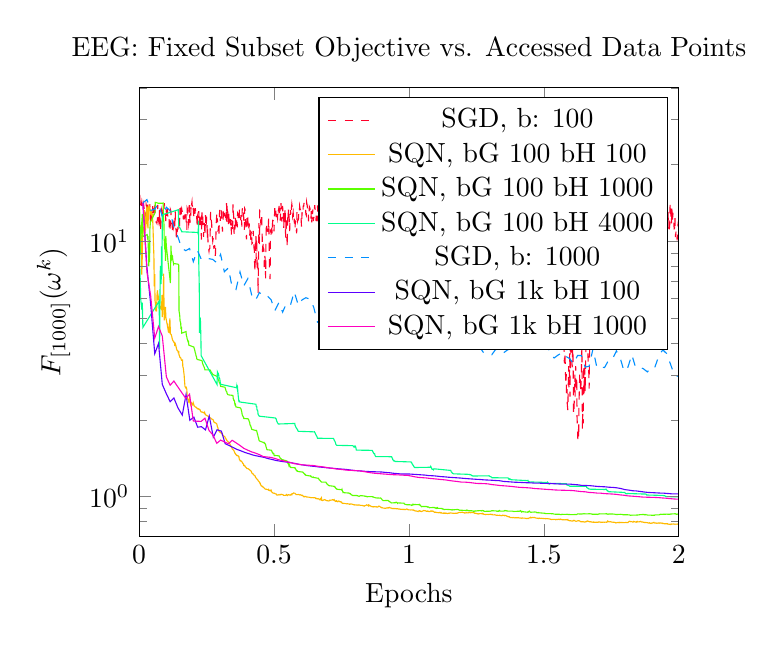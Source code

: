 % This file was created by matplotlib v0.1.0.
% Copyright (c) 2010--2014, Nico Schlömer <nico.schloemer@gmail.com>
% All rights reserved.
% 
% The lastest updates can be retrieved from
% 
% https://github.com/nschloe/matplotlib2tikz
% 
% where you can also submit bug reports and leavecomments.
% 
\begin{tikzpicture}

\definecolor{color1}{rgb}{1,0.728,0}
\definecolor{color0}{rgb}{1,0,0.16}
\definecolor{color3}{rgb}{0,1,0.548}
\definecolor{color2}{rgb}{0.36,1,0}
\definecolor{color5}{rgb}{0.355,0,1}
\definecolor{color4}{rgb}{0,0.562,1}
\definecolor{color6}{rgb}{1,0,0.75}

\begin{axis}[
title={EEG: Fixed Subset Objective vs. Accessed Data Points},
xlabel={Epochs},
ylabel={$F_{[1000]}(\omega^k)$},
xmin=0, xmax=2,
ymin=0.7, ymax=40,
ymode=log,
axis on top,
legend entries={{SGD, b: 100},{SQN, bG 100 bH 100},{SQN, bG 100 bH 1000},{SQN, bG 100 bH 4000},{SGD, b: 1000},{SQN, bG 1k bH 100},{SQN, bG 1k bH 1000}}
]
\addplot [color0, dashed]
coordinates {
(0.001,14.168)
(0.003,14.572)
(0.004,13.859)
(0.006,14.155)
(0.007,13.634)
(0.009,14.058)
(0.01,14.305)
(0.012,13.703)
(0.013,14.153)
(0.014,13.943)
(0.016,13.523)
(0.017,13.915)
(0.019,13.388)
(0.02,13.727)
(0.022,13.518)
(0.023,12.53)
(0.024,12.529)
(0.026,13.961)
(0.027,13.788)
(0.029,13.617)
(0.03,12.776)
(0.032,13.957)
(0.033,13.259)
(0.035,13.783)
(0.036,13.383)
(0.037,13.374)
(0.039,13.462)
(0.04,14.02)
(0.042,11.694)
(0.043,12.707)
(0.045,12.853)
(0.046,11.76)
(0.047,12.88)
(0.049,12.648)
(0.05,13.749)
(0.052,12.616)
(0.053,12.393)
(0.055,12.395)
(0.056,13.312)
(0.058,14.337)
(0.059,12.922)
(0.06,12.881)
(0.062,12.58)
(0.063,11.859)
(0.065,11.867)
(0.066,11.793)
(0.068,12.281)
(0.069,13.927)
(0.07,12.831)
(0.072,12.138)
(0.073,11.959)
(0.075,13.297)
(0.076,11.981)
(0.078,12.484)
(0.079,10.938)
(0.081,11.828)
(0.082,12.144)
(0.083,13.308)
(0.085,13.025)
(0.086,12.812)
(0.088,12.441)
(0.089,13.457)
(0.091,12.605)
(0.092,13.188)
(0.093,14.138)
(0.095,13.676)
(0.096,13.166)
(0.098,12.831)
(0.099,12.024)
(0.101,13.345)
(0.102,12.79)
(0.104,12.515)
(0.105,13.44)
(0.106,12.641)
(0.108,12.485)
(0.109,12.238)
(0.111,12.548)
(0.112,11.203)
(0.114,10.882)
(0.115,10.931)
(0.116,13.352)
(0.118,13.158)
(0.119,11.983)
(0.121,11.767)
(0.122,11.846)
(0.124,10.9)
(0.125,11.146)
(0.127,11.643)
(0.128,11.382)
(0.129,11.555)
(0.131,11.826)
(0.132,11.202)
(0.134,13.234)
(0.135,11.728)
(0.137,11.07)
(0.138,10.054)
(0.139,11.599)
(0.141,10.889)
(0.142,11.12)
(0.144,11.206)
(0.145,11.804)
(0.147,11.483)
(0.148,11.489)
(0.15,11.427)
(0.151,13.509)
(0.152,12.498)
(0.154,13.578)
(0.155,12.365)
(0.157,13.206)
(0.158,13.413)
(0.16,13.057)
(0.161,13.289)
(0.162,13.31)
(0.164,12.2)
(0.165,12.645)
(0.167,12.004)
(0.168,11.937)
(0.17,12.769)
(0.171,12.397)
(0.173,12.265)
(0.174,12.928)
(0.175,11.075)
(0.177,11.156)
(0.178,13.314)
(0.18,12.998)
(0.181,13.219)
(0.183,12.246)
(0.184,11.689)
(0.185,11.879)
(0.187,13.88)
(0.188,12.268)
(0.19,11.79)
(0.191,12.383)
(0.193,14.208)
(0.194,13.804)
(0.196,14.293)
(0.197,13.772)
(0.198,13.761)
(0.2,14.193)
(0.201,13.207)
(0.203,12.499)
(0.204,12.234)
(0.206,13.441)
(0.207,12.484)
(0.208,13.502)
(0.21,13.083)
(0.211,12.454)
(0.213,12.638)
(0.214,12.182)
(0.216,11.241)
(0.217,12.504)
(0.219,12.238)
(0.22,12.403)
(0.221,13.149)
(0.223,11.554)
(0.224,12.132)
(0.226,12.721)
(0.227,11.928)
(0.229,12.191)
(0.23,10.91)
(0.231,10.182)
(0.233,12.994)
(0.234,12.185)
(0.236,12.875)
(0.237,11.236)
(0.239,10.436)
(0.24,11.763)
(0.242,11.767)
(0.243,11.071)
(0.244,10.519)
(0.246,12.678)
(0.247,11.905)
(0.249,11.312)
(0.25,12.518)
(0.252,11.247)
(0.253,10.167)
(0.254,11.345)
(0.256,9.383)
(0.257,9.433)
(0.259,9.161)
(0.26,9.335)
(0.262,9.379)
(0.263,10.429)
(0.265,13.106)
(0.266,12.594)
(0.267,12.314)
(0.269,11.711)
(0.27,11.016)
(0.272,10.275)
(0.273,10.034)
(0.275,10.359)
(0.276,9.885)
(0.277,9.412)
(0.279,9.443)
(0.28,9.684)
(0.282,8.783)
(0.283,8.957)
(0.285,10.846)
(0.286,11.885)
(0.288,12.872)
(0.289,11.973)
(0.29,12.33)
(0.292,11.015)
(0.293,11.036)
(0.295,11.515)
(0.296,10.562)
(0.298,12.842)
(0.299,13.301)
(0.301,12.047)
(0.302,12.532)
(0.303,12.273)
(0.305,13.251)
(0.306,12.465)
(0.308,11.425)
(0.309,10.941)
(0.311,11.955)
(0.312,13.406)
(0.313,12.623)
(0.315,12.9)
(0.316,12.879)
(0.318,12.615)
(0.319,12.559)
(0.321,12.475)
(0.322,11.798)
(0.324,14.127)
(0.325,11.97)
(0.326,13.8)
(0.328,12.17)
(0.329,13.118)
(0.331,11.71)
(0.332,13.032)
(0.334,11.811)
(0.335,12.404)
(0.336,11.89)
(0.338,11.76)
(0.339,12.26)
(0.341,12.097)
(0.342,10.652)
(0.344,12.115)
(0.345,11.06)
(0.347,11.523)
(0.348,14.111)
(0.349,13.191)
(0.351,12.328)
(0.352,10.721)
(0.354,11.694)
(0.355,11.139)
(0.357,12.381)
(0.358,11.081)
(0.359,11.945)
(0.361,11.804)
(0.362,12.466)
(0.364,11.369)
(0.365,12.948)
(0.367,12.829)
(0.368,12.121)
(0.37,11.91)
(0.371,12.494)
(0.372,13.371)
(0.374,12.775)
(0.375,12.522)
(0.377,12.112)
(0.378,12.874)
(0.38,11.975)
(0.381,11.433)
(0.382,13.234)
(0.384,13.744)
(0.385,13.543)
(0.387,13.07)
(0.388,12.184)
(0.39,11.12)
(0.391,13.501)
(0.393,13.359)
(0.394,11.991)
(0.395,11.898)
(0.397,10.48)
(0.398,10.19)
(0.4,12.329)
(0.401,12.857)
(0.403,12.574)
(0.404,11.099)
(0.405,11.474)
(0.407,11.344)
(0.408,11.777)
(0.41,10.555)
(0.411,11.098)
(0.413,10.139)
(0.414,10.567)
(0.416,10.861)
(0.417,11.067)
(0.418,9.795)
(0.42,9.857)
(0.421,10.373)
(0.423,11.005)
(0.424,10.328)
(0.426,9.405)
(0.427,9.244)
(0.428,8.154)
(0.43,7.556)
(0.431,10.552)
(0.433,10.572)
(0.434,8.538)
(0.436,10.358)
(0.437,8.15)
(0.439,7.718)
(0.44,8.265)
(0.441,6.256)
(0.443,9.326)
(0.444,11.791)
(0.446,9.759)
(0.447,13.205)
(0.449,13.116)
(0.45,12.73)
(0.451,11.864)
(0.453,12.143)
(0.454,12.914)
(0.456,10.858)
(0.457,9.089)
(0.459,10.085)
(0.46,9.422)
(0.462,9.349)
(0.463,8.904)
(0.464,7.946)
(0.466,8.783)
(0.467,8.589)
(0.469,7.176)
(0.47,10.039)
(0.472,11.876)
(0.473,11.323)
(0.474,10.99)
(0.476,10.972)
(0.477,11.6)
(0.479,11.264)
(0.48,12.347)
(0.482,9.987)
(0.483,8.008)
(0.485,7.129)
(0.486,7.769)
(0.487,11.147)
(0.489,10.846)
(0.49,10.45)
(0.492,11.329)
(0.493,10.645)
(0.495,12.105)
(0.496,12.098)
(0.497,12.077)
(0.499,11.633)
(0.5,10.97)
(0.502,12.802)
(0.503,13.65)
(0.505,13.857)
(0.506,13.509)
(0.508,12.468)
(0.509,12.768)
(0.51,13.235)
(0.512,12.522)
(0.513,12.346)
(0.515,13.549)
(0.516,13.211)
(0.518,13.518)
(0.519,13.79)
(0.52,12.69)
(0.522,13.537)
(0.523,12.076)
(0.525,13.471)
(0.526,14.125)
(0.528,12.833)
(0.529,11.98)
(0.531,13.489)
(0.532,13.79)
(0.533,12.638)
(0.535,13.022)
(0.536,11.213)
(0.538,12.985)
(0.539,11.662)
(0.541,13.604)
(0.542,12.214)
(0.543,10.348)
(0.545,12.521)
(0.546,10.82)
(0.548,10.354)
(0.549,9.442)
(0.551,12.908)
(0.552,12.406)
(0.554,13.567)
(0.555,12.727)
(0.556,12.497)
(0.558,10.99)
(0.559,12.031)
(0.561,13.263)
(0.562,12.934)
(0.564,12.59)
(0.565,13.685)
(0.566,14.003)
(0.568,13.443)
(0.569,12.639)
(0.571,13.004)
(0.572,12.482)
(0.574,11.735)
(0.575,12.283)
(0.577,11.135)
(0.578,11.217)
(0.579,12.095)
(0.581,11.738)
(0.582,11.191)
(0.584,10.765)
(0.585,13.032)
(0.587,11.977)
(0.588,12.079)
(0.59,12.172)
(0.591,12.343)
(0.592,13.29)
(0.594,13.022)
(0.595,13.759)
(0.597,13.394)
(0.598,13.314)
(0.6,12.68)
(0.601,11.92)
(0.602,11.391)
(0.604,13.041)
(0.605,12.776)
(0.607,12.643)
(0.608,13.749)
(0.61,13.75)
(0.611,14.17)
(0.613,13.475)
(0.614,13.453)
(0.615,13.559)
(0.617,13.554)
(0.618,12.788)
(0.62,12.647)
(0.621,14.225)
(0.623,13.861)
(0.624,13.451)
(0.625,13.571)
(0.627,13.434)
(0.628,12.007)
(0.63,12.923)
(0.631,13.692)
(0.633,13.535)
(0.634,13.287)
(0.636,12.685)
(0.637,12.297)
(0.638,13.162)
(0.64,11.874)
(0.641,13.356)
(0.643,12.804)
(0.644,13.377)
(0.646,12.012)
(0.647,12.425)
(0.648,12.421)
(0.65,13.511)
(0.651,13.877)
(0.653,13.049)
(0.654,12.74)
(0.656,12.018)
(0.657,12.911)
(0.659,12.773)
(0.66,11.989)
(0.661,13.861)
(0.663,12.266)
(0.664,12.302)
(0.666,12.862)
(0.667,12.205)
(0.669,12.162)
(0.67,11.626)
(0.671,11.193)
(0.673,10.743)
(0.674,10.698)
(0.676,9.634)
(0.677,9.704)
(0.679,10.263)
(0.68,11.385)
(0.682,12.589)
(0.683,12.236)
(0.684,14.279)
(0.686,12.376)
(0.687,13.559)
(0.689,13.009)
(0.69,12.044)
(0.692,10.62)
(0.693,12.881)
(0.694,12.156)
(0.696,13.615)
(0.697,12.356)
(0.699,12.909)
(0.7,12.362)
(0.702,13.551)
(0.703,12.142)
(0.705,12.825)
(0.706,11.766)
(0.707,14.006)
(0.709,11.749)
(0.71,12.198)
(0.712,10.711)
(0.713,11.954)
(0.715,9.908)
(0.716,11.378)
(0.717,9.993)
(0.719,12.483)
(0.72,11.871)
(0.722,13.021)
(0.723,12.56)
(0.725,11.843)
(0.726,10.779)
(0.728,12.499)
(0.729,13.445)
(0.73,13.379)
(0.732,13.025)
(0.733,13.738)
(0.735,12.722)
(0.736,12.361)
(0.738,11.877)
(0.739,12.179)
(0.74,13.606)
(0.742,12.648)
(0.743,13.18)
(0.745,12.671)
(0.746,12.015)
(0.748,10.945)
(0.749,10.775)
(0.751,9.332)
(0.752,9.48)
(0.753,11.089)
(0.755,12.458)
(0.756,13.946)
(0.758,13.177)
(0.759,12.234)
(0.761,12.543)
(0.762,11.913)
(0.763,10.801)
(0.765,10.698)
(0.766,13.781)
(0.768,12.524)
(0.769,13.174)
(0.771,11.935)
(0.772,12.519)
(0.774,11.371)
(0.775,13.386)
(0.776,13.063)
(0.778,11.969)
(0.779,12.53)
(0.781,13.306)
(0.782,12.441)
(0.784,11.41)
(0.785,11.536)
(0.786,12.53)
(0.788,12.127)
(0.789,13.056)
(0.791,11.846)
(0.792,12.401)
(0.794,11.286)
(0.795,11.388)
(0.797,12.111)
(0.798,11.277)
(0.799,9.575)
(0.801,10.404)
(0.802,12.109)
(0.804,12.547)
(0.805,14.54)
(0.807,12.225)
(0.808,11.741)
(0.809,12.596)
(0.811,14.095)
(0.812,12.697)
(0.814,12.432)
(0.815,12.393)
(0.817,11.2)
(0.818,13.813)
(0.82,11.901)
(0.821,12.631)
(0.822,12.219)
(0.824,12.211)
(0.825,12.656)
(0.827,13.522)
(0.828,14.547)
(0.83,12.918)
(0.831,12.788)
(0.832,11.965)
(0.834,11.044)
(0.835,10.956)
(0.837,9.791)
(0.838,11.065)
(0.84,11.175)
(0.841,12.824)
(0.843,12.204)
(0.844,11.971)
(0.845,10.745)
(0.847,11.779)
(0.848,10.429)
(0.85,10.359)
(0.851,10.69)
(0.853,11.943)
(0.854,11.169)
(0.855,11.266)
(0.857,12.022)
(0.858,13.104)
(0.86,11.564)
(0.861,13.237)
(0.863,10.692)
(0.864,9.927)
(0.866,11.05)
(0.867,11.789)
(0.868,11.287)
(0.87,11.013)
(0.871,10.789)
(0.873,9.583)
(0.874,10.971)
(0.876,9.791)
(0.877,12.204)
(0.879,10.065)
(0.88,11.354)
(0.881,13.49)
(0.883,10.695)
(0.884,11.294)
(0.886,12.387)
(0.887,14.013)
(0.889,12.72)
(0.89,12.102)
(0.891,13.072)
(0.893,12.1)
(0.894,11.554)
(0.896,11.459)
(0.897,13.291)
(0.899,13.278)
(0.9,13.172)
(0.902,10.669)
(0.903,12.358)
(0.904,11.495)
(0.906,10.623)
(0.907,12.86)
(0.909,12.987)
(0.91,12.43)
(0.912,10.761)
(0.913,12.172)
(0.914,12.278)
(0.916,12.538)
(0.917,11.956)
(0.919,13.603)
(0.92,12.116)
(0.922,13.455)
(0.923,11.926)
(0.925,11.604)
(0.926,13.435)
(0.927,12.069)
(0.929,11.516)
(0.93,13.563)
(0.932,12.263)
(0.933,13.193)
(0.935,12.966)
(0.936,11.825)
(0.937,10.806)
(0.939,11.057)
(0.94,9.914)
(0.942,9.351)
(0.943,9.224)
(0.945,10.222)
(0.946,11.021)
(0.948,10.271)
(0.949,12.547)
(0.95,11.112)
(0.952,12.776)
(0.953,11.557)
(0.955,11.786)
(0.956,11.166)
(0.958,12.01)
(0.959,12.929)
(0.96,12.981)
(0.962,12.781)
(0.963,11.838)
(0.965,12.725)
(0.966,12.543)
(0.968,11.659)
(0.969,11.353)
(0.971,10.445)
(0.972,9.624)
(0.973,8.663)
(0.975,9.569)
(0.976,10.812)
(0.978,8.934)
(0.979,8.745)
(0.981,10.712)
(0.982,12.35)
(0.983,12.673)
(0.985,11.858)
(0.986,12.338)
(0.988,12.72)
(0.989,11.191)
(0.991,11.818)
(0.992,13.411)
(0.994,13.038)
(0.995,12.909)
(0.996,12.08)
(0.998,13.553)
(0.999,11.899)
(1.001,12.818)
(1.002,13.158)
(1.004,12.092)
(1.005,13.263)
(1.006,11.81)
(1.008,11.98)
(1.009,10.639)
(1.011,9.969)
(1.012,9.805)
(1.014,13.283)
(1.015,13.255)
(1.017,14.208)
(1.018,13.616)
(1.019,12.956)
(1.021,11.746)
(1.022,11.705)
(1.024,11.371)
(1.025,12.635)
(1.027,13.69)
(1.028,12.554)
(1.029,11.729)
(1.031,11.918)
(1.032,13.395)
(1.034,12.002)
(1.035,12.176)
(1.037,12.38)
(1.038,12.07)
(1.04,12.228)
(1.041,12.756)
(1.042,12.013)
(1.044,12.217)
(1.045,12.343)
(1.047,13.054)
(1.048,11.867)
(1.05,12.738)
(1.051,13.243)
(1.052,13.381)
(1.054,12.82)
(1.055,12.715)
(1.057,11.258)
(1.058,11.673)
(1.06,12.975)
(1.061,11.48)
(1.063,12.982)
(1.064,12.257)
(1.065,13.445)
(1.067,12.659)
(1.068,12.218)
(1.07,14.639)
(1.071,12.802)
(1.073,12.299)
(1.074,12.108)
(1.075,11.694)
(1.077,11.307)
(1.078,11.779)
(1.08,13.458)
(1.081,13.29)
(1.083,13.234)
(1.084,12.09)
(1.086,12.158)
(1.087,13.158)
(1.088,12.696)
(1.09,12.975)
(1.091,12.874)
(1.093,13.509)
(1.094,13.684)
(1.096,13.054)
(1.097,12.409)
(1.098,11.952)
(1.1,14.209)
(1.101,12.707)
(1.103,13.824)
(1.104,12.515)
(1.106,13.591)
(1.107,12.761)
(1.109,12.052)
(1.11,11.806)
(1.111,12.93)
(1.113,14.521)
(1.114,14.103)
(1.116,12.966)
(1.117,12.999)
(1.119,13.12)
(1.12,13.419)
(1.121,12.812)
(1.123,14.058)
(1.124,13.061)
(1.126,12.393)
(1.127,12.277)
(1.129,11.246)
(1.13,12.783)
(1.132,11.531)
(1.133,13.39)
(1.134,13.345)
(1.136,12.676)
(1.137,11.666)
(1.139,13.499)
(1.14,13.124)
(1.142,13.261)
(1.143,12.783)
(1.145,12.967)
(1.146,13.42)
(1.147,12.35)
(1.149,11.764)
(1.15,10.806)
(1.152,10.867)
(1.153,12.505)
(1.155,14.187)
(1.156,12.613)
(1.157,13.509)
(1.159,12.688)
(1.16,13.244)
(1.162,12.372)
(1.163,12.286)
(1.165,12.376)
(1.166,11.556)
(1.168,11.64)
(1.169,11.558)
(1.17,11.1)
(1.172,12.581)
(1.173,12.302)
(1.175,12.52)
(1.176,12.275)
(1.178,13.345)
(1.179,11.584)
(1.18,11.981)
(1.182,12.551)
(1.183,12.701)
(1.185,13.345)
(1.186,12.461)
(1.188,11.806)
(1.189,10.8)
(1.191,13.35)
(1.192,12.781)
(1.193,11.774)
(1.195,10.956)
(1.196,10.925)
(1.198,12.554)
(1.199,13.474)
(1.201,13.133)
(1.202,14.292)
(1.203,12.905)
(1.205,12.738)
(1.206,11.236)
(1.208,11.496)
(1.209,13.282)
(1.211,13.404)
(1.212,12.589)
(1.214,12.905)
(1.215,11.917)
(1.216,12.883)
(1.218,12.65)
(1.219,12.437)
(1.221,12.042)
(1.222,12.816)
(1.224,11.981)
(1.225,11.09)
(1.226,11.232)
(1.228,11.239)
(1.229,10.326)
(1.231,9.16)
(1.232,9.137)
(1.234,7.687)
(1.235,11.18)
(1.237,9.234)
(1.238,8.273)
(1.239,8.645)
(1.241,9.549)
(1.242,12.613)
(1.244,12.811)
(1.245,12.238)
(1.247,13.037)
(1.248,13.783)
(1.249,12.382)
(1.251,10.479)
(1.252,9.824)
(1.254,10.904)
(1.255,11.58)
(1.257,13.193)
(1.258,12.509)
(1.26,13.804)
(1.261,12.712)
(1.262,12.642)
(1.264,11.46)
(1.265,11.127)
(1.267,11.99)
(1.268,11.509)
(1.27,12.469)
(1.271,12.06)
(1.272,12.665)
(1.274,11.359)
(1.275,12.002)
(1.277,13.25)
(1.278,13.569)
(1.28,12.912)
(1.281,13.491)
(1.283,11.126)
(1.284,11.537)
(1.285,12.399)
(1.287,12.136)
(1.288,12.391)
(1.29,12.155)
(1.291,10.595)
(1.293,12.325)
(1.294,12.34)
(1.295,13.312)
(1.297,14.182)
(1.298,13.68)
(1.3,12.686)
(1.301,11.202)
(1.303,10.836)
(1.304,12.674)
(1.306,13.203)
(1.307,10.917)
(1.308,11.249)
(1.31,12.401)
(1.311,13.186)
(1.313,11.751)
(1.314,11.401)
(1.316,10.776)
(1.317,11.373)
(1.318,9.948)
(1.32,11.043)
(1.321,10.6)
(1.323,13.017)
(1.324,12.045)
(1.326,11.057)
(1.327,10.036)
(1.329,9.301)
(1.33,11.269)
(1.331,11.15)
(1.333,10.487)
(1.334,10.816)
(1.336,10.951)
(1.337,12.659)
(1.339,10.667)
(1.34,10.525)
(1.341,10.686)
(1.343,12.088)
(1.344,12.79)
(1.346,11.846)
(1.347,13.687)
(1.349,13.029)
(1.35,11.842)
(1.352,12.588)
(1.353,13.17)
(1.354,13.491)
(1.356,12.654)
(1.357,11.968)
(1.359,12.567)
(1.36,11.664)
(1.362,12.801)
(1.363,13.428)
(1.364,14.066)
(1.366,13.61)
(1.367,14.689)
(1.369,14.032)
(1.37,12.83)
(1.372,12.971)
(1.373,12.883)
(1.375,12.092)
(1.376,11.854)
(1.377,12.226)
(1.379,13.296)
(1.38,13.322)
(1.382,13.177)
(1.383,12.482)
(1.385,12.141)
(1.386,12.704)
(1.387,12.875)
(1.389,11.835)
(1.39,12.6)
(1.392,12.139)
(1.393,11.854)
(1.395,11.984)
(1.396,13.407)
(1.398,12.294)
(1.399,13.095)
(1.4,12.537)
(1.402,13.205)
(1.403,12.304)
(1.405,13.241)
(1.406,13.039)
(1.408,12.073)
(1.409,10.942)
(1.41,13.112)
(1.412,11.865)
(1.413,12.186)
(1.415,11.938)
(1.416,10.225)
(1.418,15.403)
(1.419,14.607)
(1.421,13.353)
(1.422,11.806)
(1.423,11.818)
(1.425,11.275)
(1.426,9.997)
(1.428,12.501)
(1.429,12.02)
(1.431,14.299)
(1.432,13.974)
(1.434,12.794)
(1.435,15.05)
(1.436,13.372)
(1.438,13.955)
(1.439,13.176)
(1.441,12.077)
(1.442,11.601)
(1.444,13.595)
(1.445,12.106)
(1.446,12.47)
(1.448,13.255)
(1.449,12.161)
(1.451,11.745)
(1.452,12.321)
(1.454,11.194)
(1.455,11.006)
(1.457,11.673)
(1.458,10.012)
(1.459,10.411)
(1.461,10.608)
(1.462,7.982)
(1.464,9.418)
(1.465,9.145)
(1.467,12.848)
(1.468,11.369)
(1.469,13.207)
(1.471,11.943)
(1.472,11.76)
(1.474,13.349)
(1.475,12.599)
(1.477,12.572)
(1.478,11.861)
(1.48,9.691)
(1.481,13.739)
(1.482,12.953)
(1.484,12.461)
(1.485,11.697)
(1.487,10.374)
(1.488,9.924)
(1.49,9.478)
(1.491,10.885)
(1.492,10.565)
(1.494,8.471)
(1.495,9.68)
(1.497,8.555)
(1.498,9.192)
(1.5,8.39)
(1.501,6.976)
(1.503,8.348)
(1.504,7.18)
(1.505,7.512)
(1.507,6.927)
(1.508,8.876)
(1.51,7.916)
(1.511,7.994)
(1.513,7.024)
(1.514,5.691)
(1.515,6.203)
(1.517,7.7)
(1.518,6.734)
(1.52,8.36)
(1.521,10.33)
(1.523,13.925)
(1.524,13.04)
(1.526,11.825)
(1.527,10.329)
(1.528,10.959)
(1.53,9.748)
(1.531,9.794)
(1.533,12.047)
(1.534,10.748)
(1.536,11.002)
(1.537,10.154)
(1.538,10.063)
(1.54,12.102)
(1.541,11.508)
(1.543,11.3)
(1.544,10.551)
(1.546,7.676)
(1.547,8.152)
(1.549,8.992)
(1.55,8.571)
(1.551,8.114)
(1.553,9.046)
(1.554,7.641)
(1.556,7.919)
(1.557,8.08)
(1.559,8.095)
(1.56,7.423)
(1.561,6.716)
(1.563,8.322)
(1.564,6.329)
(1.566,5.261)
(1.567,4.594)
(1.569,5.589)
(1.57,5.177)
(1.572,5.071)
(1.573,5.237)
(1.574,4.165)
(1.576,3.339)
(1.577,3.959)
(1.579,3.426)
(1.58,3.083)
(1.582,2.748)
(1.583,3.019)
(1.584,2.456)
(1.586,2.638)
(1.587,2.302)
(1.589,2.181)
(1.59,2.563)
(1.592,3.249)
(1.593,2.681)
(1.595,3.076)
(1.596,3.989)
(1.597,2.469)
(1.599,4.05)
(1.6,3.717)
(1.602,3.782)
(1.603,3.49)
(1.605,3.214)
(1.606,3.368)
(1.607,4.157)
(1.609,3.021)
(1.61,2.099)
(1.612,2.225)
(1.613,2.424)
(1.615,3.007)
(1.616,2.464)
(1.618,3.248)
(1.619,2.857)
(1.62,2.577)
(1.622,2.954)
(1.623,2.064)
(1.625,1.823)
(1.626,1.682)
(1.628,1.841)
(1.629,1.686)
(1.63,2.282)
(1.632,2.689)
(1.633,3.055)
(1.635,2.892)
(1.636,2.559)
(1.638,2.781)
(1.639,2.986)
(1.641,3.873)
(1.642,2.73)
(1.643,1.832)
(1.645,2.307)
(1.646,1.938)
(1.648,3.289)
(1.649,2.539)
(1.651,3.207)
(1.652,3.071)
(1.653,2.561)
(1.655,3.5)
(1.656,3.749)
(1.658,7.173)
(1.659,6.498)
(1.661,7.567)
(1.662,4.392)
(1.664,3.451)
(1.665,3.277)
(1.666,3.263)
(1.668,2.65)
(1.669,3.367)
(1.671,4.324)
(1.672,4.633)
(1.674,5.02)
(1.675,4.949)
(1.676,6.372)
(1.678,6.803)
(1.679,5.926)
(1.681,5.167)
(1.682,6.437)
(1.684,4.95)
(1.685,5.597)
(1.687,8.526)
(1.688,8.218)
(1.689,8.714)
(1.691,7.083)
(1.692,12.745)
(1.694,10.618)
(1.695,11.978)
(1.697,13.592)
(1.698,11.581)
(1.699,11.223)
(1.701,10.227)
(1.702,11.167)
(1.704,13.244)
(1.705,11.567)
(1.707,13.421)
(1.708,12.526)
(1.71,13.075)
(1.711,12.238)
(1.712,11.061)
(1.714,12.158)
(1.715,11.325)
(1.717,12.742)
(1.718,12.307)
(1.72,12.065)
(1.721,11.877)
(1.723,12.572)
(1.724,11.048)
(1.725,12.407)
(1.727,10.997)
(1.728,11.52)
(1.73,10.644)
(1.731,13.473)
(1.733,13.069)
(1.734,12.773)
(1.735,13.186)
(1.737,12.803)
(1.738,12.685)
(1.74,13.693)
(1.741,11.513)
(1.743,11.892)
(1.744,12.466)
(1.746,11.334)
(1.747,10.561)
(1.748,11.314)
(1.75,12.627)
(1.751,10.912)
(1.753,9.96)
(1.754,12.653)
(1.756,10.052)
(1.757,10.104)
(1.758,10.302)
(1.76,9.893)
(1.761,12.182)
(1.763,12.041)
(1.764,13.015)
(1.766,12.438)
(1.767,11.999)
(1.769,11.369)
(1.77,10.891)
(1.771,11.563)
(1.773,12.206)
(1.774,13.706)
(1.776,12.601)
(1.777,10.912)
(1.779,11.553)
(1.78,11.587)
(1.781,11.76)
(1.783,13.763)
(1.784,12.724)
(1.786,13.248)
(1.787,13.047)
(1.789,11.082)
(1.79,10.707)
(1.792,11.313)
(1.793,12.725)
(1.794,12.886)
(1.796,12.27)
(1.797,13.839)
(1.799,13.515)
(1.8,13.116)
(1.802,13.259)
(1.803,12.149)
(1.804,14.082)
(1.806,12.603)
(1.807,13.244)
(1.809,13.039)
(1.81,11.775)
(1.812,12.775)
(1.813,11.571)
(1.815,12.892)
(1.816,12.568)
(1.817,11.83)
(1.819,12.736)
(1.82,11.812)
(1.822,13.888)
(1.823,11.816)
(1.825,12.69)
(1.826,13.062)
(1.827,13.552)
(1.829,12.723)
(1.83,12.349)
(1.832,12.558)
(1.833,12.598)
(1.835,12.428)
(1.836,11.604)
(1.838,12.293)
(1.839,12.164)
(1.84,11.573)
(1.842,12.491)
(1.843,11.524)
(1.845,10.636)
(1.846,9.784)
(1.848,9.495)
(1.849,9.923)
(1.85,9.406)
(1.852,10.216)
(1.853,9.34)
(1.855,11.313)
(1.856,9.844)
(1.858,8.993)
(1.859,11.668)
(1.861,12.429)
(1.862,13.653)
(1.863,12.773)
(1.865,12.681)
(1.866,12.622)
(1.868,13.085)
(1.869,13.061)
(1.871,12.8)
(1.872,12.003)
(1.873,12.878)
(1.875,12.118)
(1.876,10.881)
(1.878,10.75)
(1.879,10.096)
(1.881,10.1)
(1.882,9.683)
(1.884,10.251)
(1.885,9.653)
(1.886,11.791)
(1.888,11.448)
(1.889,10.707)
(1.891,10.121)
(1.892,11.162)
(1.894,12.054)
(1.895,11.802)
(1.896,11.766)
(1.898,13.651)
(1.899,11.913)
(1.901,12.276)
(1.902,12.734)
(1.904,12.097)
(1.905,11.359)
(1.907,13.272)
(1.908,12.343)
(1.909,12.026)
(1.911,11.225)
(1.912,12.334)
(1.914,11.221)
(1.915,11.338)
(1.917,12.034)
(1.918,11.731)
(1.919,11.1)
(1.921,10.484)
(1.922,11.991)
(1.924,10.116)
(1.925,11.117)
(1.927,13.018)
(1.928,13.368)
(1.93,11.486)
(1.931,13.308)
(1.932,13.023)
(1.934,11.588)
(1.935,11.577)
(1.937,13.098)
(1.938,13.876)
(1.94,14.292)
(1.941,13.641)
(1.942,12.167)
(1.944,12.594)
(1.945,11.089)
(1.947,11.976)
(1.948,12.205)
(1.95,13.192)
(1.951,13.941)
(1.953,13.813)
(1.954,12.268)
(1.955,13.265)
(1.957,12.109)
(1.958,12.181)
(1.96,13.138)
(1.961,12.309)
(1.963,11.24)
(1.964,12.093)
(1.965,11.164)
(1.967,11.756)
(1.968,14.214)
(1.97,13.538)
(1.971,12.277)
(1.973,11.696)
(1.974,13.564)
(1.976,12.779)
(1.977,11.882)
(1.978,12.958)
(1.98,12.592)
(1.981,12.299)
(1.983,11.212)
(1.984,11.224)
(1.986,12.342)
(1.987,11.137)
(1.988,10.404)
(1.99,11.006)
(1.991,10.621)
(1.993,10.646)
(1.994,10.112)
(1.996,11.068)
(1.997,11.612)
(1.999,12.025)
(2,10.557)
(2.001,10.104)
(2.003,11.191)
(2.004,12.935)
(2.006,12.114)
(2.007,10.589)
(2.009,10.872)
(2.01,10.723)
(2.012,11.51)
(2.013,9.681)
(2.014,9.752)
(2.016,10.632)
(2.017,9.314)
(2.019,11.132)
(2.02,12.657)
(2.022,12.914)
(2.023,11.657)
(2.024,13.689)
(2.026,13.072)
(2.027,12.815)
(2.029,11.989)
(2.03,12.446)
(2.032,11.41)
(2.033,10.932)
(2.035,13.013)
(2.036,13.391)
(2.037,12.838)
(2.039,14.11)
(2.04,12.128)
(2.042,13.459)
(2.043,13.407)
(2.045,13.273)
(2.046,12.225)
(2.047,12.254)
(2.049,13.475)
(2.05,12.203)
(2.052,12.838)
(2.053,12.218)
(2.055,12.008)
(2.056,11.406)
(2.058,11.976)
(2.059,13.429)
(2.06,13.438)
(2.062,14.453)
(2.063,13.792)
(2.065,12.612)
(2.066,12.075)
(2.068,12.49)
(2.069,11.976)
(2.07,14.306)
(2.072,12.569)
(2.073,12.099)
(2.075,13.729)
(2.076,13.351)
(2.078,11.816)
(2.079,12.356)
(2.081,12.619)
(2.082,11.845)
(2.083,10.828)
(2.085,10.27)
(2.086,10.098)
(2.088,13.264)
(2.089,11.995)
(2.091,13.378)
(2.092,12.303)
(2.093,12.145)
(2.095,11.687)
(2.096,12.689)
(2.098,13.376)
(2.099,13.553)
(2.101,12.065)
(2.102,12.347)
(2.104,12.013)
(2.105,10.327)
(2.106,12.547)
(2.108,13.231)
(2.109,13.206)
(2.111,13.106)
(2.112,12.196)
(2.114,11.425)
(2.115,13.026)
(2.116,12.21)
(2.118,10.564)
(2.119,11.94)
(2.121,10.971)
(2.122,11.102)
(2.124,10.787)
(2.125,11.356)
(2.127,11.242)
(2.128,10.582)
(2.129,10.878)
(2.131,8.959)
(2.132,12.695)
(2.134,11.966)
(2.135,11.699)
(2.137,11.576)
(2.138,12.046)
(2.139,10.028)
(2.141,10.013)
(2.142,11.025)
(2.144,13.665)
(2.145,12.566)
(2.147,12.521)
(2.148,13.383)
(2.15,12.875)
(2.151,11.224)
(2.152,13.103)
(2.154,13.566)
(2.155,12.942)
(2.157,12.643)
(2.158,12.534)
(2.16,12.103)
(2.161,10.821)
(2.162,12.554)
(2.164,11.577)
(2.165,12.15)
(2.167,12.193)
(2.168,12.198)
(2.17,11.406)
(2.171,13.25)
(2.173,10.009)
(2.174,13.041)
(2.175,13.189)
(2.177,11.779)
(2.178,13.954)
(2.18,13.222)
(2.181,12.109)
(2.183,12.262)
(2.184,12.602)
(2.185,12.708)
(2.187,12.17)
(2.188,12.083)
(2.19,10.729)
(2.191,13.102)
(2.193,12.858)
(2.194,10.937)
(2.196,12.061)
(2.197,11.008)
(2.198,10.869)
(2.2,12.797)
(2.201,12.345)
(2.203,13.113)
(2.204,11.512)
(2.206,11.153)
(2.207,10.626)
(2.208,12.786)
(2.21,12.226)
(2.211,11.244)
(2.213,12.048)
(2.214,13.27)
(2.216,11.315)
(2.217,12.538)
(2.219,13.741)
(2.22,13.062)
(2.221,12.577)
(2.223,11.533)
(2.224,12.425)
(2.226,13.173)
(2.227,13.301)
(2.229,12.344)
(2.23,13.339)
(2.231,12.838)
(2.233,12.246)
(2.234,11.127)
(2.236,11.16)
(2.237,11.995)
(2.239,13.003)
(2.24,12.324)
(2.242,13.201)
(2.243,12.095)
(2.244,10.74)
(2.246,10.309)
(2.247,11.541)
(2.249,11.589)
(2.25,13.435)
(2.252,12.035)
(2.253,12.889)
(2.254,12.125)
(2.256,13.043)
(2.257,13.294)
(2.259,12.81)
(2.26,13.114)
(2.262,12.644)
(2.263,13.172)
(2.265,12.356)
(2.266,12.701)
(2.267,11.952)
(2.269,12.98)
(2.27,11.917)
(2.272,11.923)
(2.273,10.876)
(2.275,11.547)
(2.276,10.76)
(2.277,10.716)
(2.279,11.534)
(2.28,11.149)
(2.282,12.363)
(2.283,14.719)
(2.285,13.017)
(2.286,13.484)
(2.288,12.556)
(2.289,12.056)
(2.29,10.95)
(2.292,11.941)
(2.293,13.289)
(2.295,11.728)
(2.296,12.202)
(2.298,11.224)
(2.299,12.127)
(2.301,11.252)
(2.302,11.756)
(2.303,10.32)
(2.305,11.733)
(2.306,9.554)
(2.308,11.331)
(2.309,12.053)
(2.311,12.12)
(2.312,12.68)
(2.313,13.388)
(2.315,11.935)
(2.316,11.587)
(2.318,11.447)
(2.319,10.248)
(2.321,10.759)
(2.322,13.3)
(2.324,12.431)
(2.325,13.107)
(2.326,13.432)
(2.328,12.745)
(2.329,11.869)
(2.331,11.442)
(2.332,12.583)
(2.334,13.977)
(2.335,13.734)
(2.336,13.219)
(2.338,11.985)
(2.339,13.586)
(2.341,12.984)
(2.342,12.044)
(2.344,10.865)
(2.345,10.652)
(2.347,12.7)
(2.348,13.078)
(2.349,12.24)
(2.351,11.471)
(2.352,10.724)
(2.354,10.826)
(2.355,11.389)
(2.357,11.141)
(2.358,12.779)
(2.359,12.522)
(2.361,13.559)
(2.362,13.486)
(2.364,13.415)
(2.365,12.367)
(2.367,14.116)
(2.368,14.143)
(2.37,13.048)
(2.371,13.549)
(2.372,13.563)
(2.374,13.854)
(2.375,12.829)
(2.377,12.583)
(2.378,12.916)
(2.38,13.377)
(2.381,13.174)
(2.382,12.499)
(2.384,13.033)
(2.385,13.933)
(2.387,12.813)
(2.388,13.074)
(2.39,11.698)
(2.391,12.081)
(2.393,12.703)
(2.394,13.267)
(2.395,13.097)
(2.397,12.902)
(2.398,13.27)
(2.4,13.757)
(2.401,13.811)
(2.403,13.304)
(2.404,12.736)
(2.405,12.953)
(2.407,12.509)
(2.408,14.479)
(2.41,13.548)
(2.411,12.749)
(2.413,12.946)
(2.414,12.145)
(2.416,12.932)
(2.417,11.714)
(2.418,11.899)
(2.42,13.035)
(2.421,12.475)
(2.423,11.437)
(2.424,13.517)
(2.426,11.919)
(2.427,12.801)
(2.428,11.666)
(2.43,12.366)
(2.431,11.987)
(2.433,11.331)
(2.434,11.773)
(2.436,13.133)
(2.437,12.744)
(2.439,12.638)
(2.44,12.186)
(2.441,13.513)
(2.443,12.391)
(2.444,13.156)
(2.446,12.652)
(2.447,11.468)
(2.449,13.397)
(2.45,12.367)
(2.451,11.998)
(2.453,12.518)
(2.454,12.5)
(2.456,12.023)
(2.457,12.913)
(2.459,12.489)
(2.46,12.191)
(2.462,12.414)
(2.463,13.155)
(2.464,12.414)
(2.466,12.104)
(2.467,11.56)
(2.469,10.447)
(2.47,11.31)
(2.472,12.474)
(2.473,11.985)
(2.474,12.228)
(2.476,11.705)
(2.477,11.61)
(2.479,11.958)
(2.48,12.486)
(2.482,12.631)
(2.483,11.04)
(2.485,10.133)
(2.486,9.725)
(2.487,11.181)
(2.489,12.492)
(2.49,11.484)
(2.492,9.98)
(2.493,9.391)
(2.495,10.381)
(2.496,9.949)
(2.497,11.041)
(2.499,10.282)
(2.5,13.768)
(2.502,11.942)
(2.503,11.467)
(2.505,10.75)
(2.506,10.123)
(2.508,10.315)
(2.509,10.298)
(2.51,11.561)
(2.512,10.948)
(2.513,10.94)
(2.515,12.152)
(2.516,11.138)
(2.518,10.342)
(2.519,10.621)
(2.52,10.322)
(2.522,10.165)
(2.523,11.054)
(2.525,11.464)
(2.526,11.669)
(2.528,12.068)
(2.529,11.687)
(2.531,10.594)
(2.532,12.817)
(2.533,12.19)
(2.535,12.194)
(2.536,12.734)
(2.538,11.479)
(2.539,11.442)
(2.541,12.635)
(2.542,13.609)
(2.543,13.578)
(2.545,13.183)
(2.546,13.516)
(2.548,12.634)
(2.549,11.868)
(2.551,11.347)
(2.552,11.007)
(2.554,13.479)
(2.555,13.142)
(2.556,12.793)
(2.558,11.634)
(2.559,12.431)
(2.561,12.549)
(2.562,11.216)
(2.564,11.006)
(2.565,12.401)
(2.566,12.472)
(2.568,12.279)
(2.569,13.006)
(2.571,13.263)
(2.572,11.319)
(2.574,12.143)
(2.575,11.432)
(2.577,12.123)
(2.578,12.419)
(2.579,12.499)
(2.581,10.588)
(2.582,10.368)
(2.584,10.512)
(2.585,11.957)
(2.587,12.679)
(2.588,13.612)
(2.59,11.995)
(2.591,12.389)
(2.592,13.049)
(2.594,11.94)
(2.595,11.315)
(2.597,10.691)
(2.598,9.393)
(2.6,11.043)
(2.601,10.408)
(2.602,9.525)
(2.604,9.799)
(2.605,11.756)
(2.607,11.337)
(2.608,10.188)
(2.61,8.527)
(2.611,8.112)
(2.613,8.973)
(2.614,12.368)
(2.615,11.816)
(2.617,12.018)
(2.618,11.442)
(2.62,8.725)
(2.621,7.712)
(2.623,10.886)
(2.624,10.454)
(2.625,10.205)
(2.627,10.191)
(2.628,8.819)
(2.63,12.884)
(2.631,12.45)
(2.633,11.007)
(2.634,11.424)
(2.636,9.571)
(2.637,10.136)
(2.638,9.089)
(2.64,9.758)
(2.641,10.408)
(2.643,12.706)
(2.644,12.496)
(2.646,13.19)
(2.647,12.883)
(2.648,11.911)
(2.65,13.102)
(2.651,12.719)
(2.653,13.02)
(2.654,13.395)
(2.656,11.743)
(2.657,12.814)
(2.659,11.483)
(2.66,11.293)
(2.661,12.381)
(2.663,13.653)
(2.664,12.258)
(2.666,12.593)
(2.667,11.83)
(2.669,10.34)
(2.67,11.734)
(2.671,10.304)
(2.673,10.801)
(2.674,9.842)
(2.676,11.05)
(2.677,9.883)
(2.679,11.635)
(2.68,11.913)
(2.682,11.366)
(2.683,10.156)
(2.684,12.096)
(2.686,12.159)
(2.687,12.385)
(2.689,13.385)
(2.69,12.445)
(2.692,11.98)
(2.693,11.98)
(2.694,10.75)
(2.696,12.407)
(2.697,11.675)
(2.699,11.437)
(2.7,11.578)
(2.702,10.075)
(2.703,11.89)
(2.705,12.436)
(2.706,12.358)
(2.707,13.842)
(2.709,11.966)
(2.71,13.054)
(2.712,12.94)
(2.713,13.803)
(2.715,13.729)
(2.716,12.419)
(2.717,12.708)
(2.719,14.297)
(2.72,13.204)
(2.722,12.642)
(2.723,11.985)
(2.725,10.943)
(2.726,13.313)
(2.728,12.326)
(2.729,11.464)
(2.73,11.728)
(2.732,11.766)
(2.733,11.373)
(2.735,12.648)
(2.736,12.955)
(2.738,11.886)
(2.739,12.612)
(2.74,10.881)
(2.742,10.222)
(2.743,12.566)
(2.745,13.263)
(2.746,12.555)
(2.748,12.934)
(2.749,12.862)
(2.751,12.445)
(2.752,11.313)
(2.753,13.39)
(2.755,14.016)
(2.756,13.461)
(2.758,13.411)
(2.759,14.182)
(2.761,14.034)
(2.762,13.073)
(2.763,12.61)
(2.765,13.395)
(2.766,13.195)
(2.768,13.07)
(2.769,12.724)
(2.771,11.847)
(2.772,12.684)
(2.774,11.574)
(2.775,10.678)
(2.776,10.206)
(2.778,10.361)
(2.779,9.585)
(2.781,9.371)
(2.782,10.691)
(2.784,9.093)
(2.785,10.11)
(2.786,9.262)
(2.788,9.491)
(2.789,8.548)
(2.791,7.952)
(2.792,8.095)
(2.794,7.562)
(2.795,8.127)
(2.797,10.05)
(2.798,13.562)
(2.799,12.066)
(2.801,13.042)
(2.802,11.827)
(2.804,11.237)
(2.805,10.327)
(2.807,10.73)
(2.808,12.646)
(2.809,11.849)
(2.811,10.755)
(2.812,14.051)
(2.814,13.025)
(2.815,11.568)
(2.817,10.49)
(2.818,10.695)
(2.82,11.284)
(2.821,9.539)
(2.822,10.87)
(2.824,10.611)
(2.825,13.471)
(2.827,12.732)
(2.828,12.906)
(2.83,11.731)
(2.831,10.001)
(2.832,9.4)
(2.834,12.471)
(2.835,12.284)
(2.837,11.773)
(2.838,11.96)
(2.84,11.669)
(2.841,12.616)
(2.843,11.747)
(2.844,11.53)
(2.845,12.522)
(2.847,11.943)
(2.848,11.941)
(2.85,11.658)
(2.851,11.93)
(2.853,12.235)
(2.854,12.71)
(2.855,10.965)
(2.857,10.046)
(2.858,10.225)
(2.86,13.763)
(2.861,11.618)
(2.863,11.849)
(2.864,12.769)
(2.866,13.165)
(2.867,13.277)
(2.868,12.044)
(2.87,11.305)
(2.871,12.615)
(2.873,11.589)
(2.874,11.166)
(2.876,11.585)

};
\addplot [color1]
coordinates {
(0.001,14.168)
(0.003,9.649)
(0.004,10.387)
(0.006,11.568)
(0.007,11.059)
(0.009,9.799)
(0.01,7.42)
(0.012,8.929)
(0.013,10.826)
(0.014,11.373)
(0.017,11.386)
(0.019,10.752)
(0.02,13.263)
(0.022,12.393)
(0.023,11.446)
(0.024,11.234)
(0.026,11.861)
(0.027,12.527)
(0.029,13.72)
(0.03,12.119)
(0.033,11.27)
(0.035,13.712)
(0.036,13.493)
(0.037,13.756)
(0.039,13.567)
(0.04,12.992)
(0.042,13.16)
(0.043,12.827)
(0.045,12.757)
(0.046,12.985)
(0.049,12.688)
(0.05,12.384)
(0.052,10.999)
(0.053,10.034)
(0.055,8.646)
(0.056,6.678)
(0.058,7.452)
(0.059,5.869)
(0.06,5.773)
(0.062,5.349)
(0.065,5.343)
(0.066,6.089)
(0.068,6.439)
(0.069,6.038)
(0.07,5.931)
(0.072,5.951)
(0.073,6.034)
(0.075,5.723)
(0.076,5.739)
(0.078,5.517)
(0.081,5.445)
(0.082,5.513)
(0.083,5.389)
(0.085,6.166)
(0.086,5.051)
(0.088,5.534)
(0.089,5.65)
(0.091,7.48)
(0.092,6.131)
(0.093,4.906)
(0.096,5.203)
(0.098,5.541)
(0.099,5.061)
(0.101,4.916)
(0.102,4.858)
(0.104,4.735)
(0.105,4.667)
(0.106,4.768)
(0.108,4.461)
(0.109,4.415)
(0.112,4.397)
(0.114,4.994)
(0.115,4.731)
(0.116,4.342)
(0.118,4.334)
(0.119,4.317)
(0.121,4.25)
(0.122,4.191)
(0.124,4.114)
(0.125,4.085)
(0.128,4.063)
(0.129,4.023)
(0.131,4.019)
(0.132,3.913)
(0.134,3.907)
(0.135,3.945)
(0.137,3.88)
(0.138,3.829)
(0.139,3.788)
(0.141,3.744)
(0.144,3.724)
(0.145,3.675)
(0.147,3.693)
(0.148,3.59)
(0.15,3.562)
(0.151,3.517)
(0.152,3.513)
(0.154,3.504)
(0.155,3.485)
(0.157,3.423)
(0.16,3.437)
(0.161,3.435)
(0.162,3.242)
(0.164,3.184)
(0.165,3.114)
(0.167,2.988)
(0.168,2.876)
(0.17,2.707)
(0.171,2.693)
(0.173,2.668)
(0.175,2.68)
(0.177,2.632)
(0.178,2.469)
(0.18,2.412)
(0.181,2.406)
(0.183,2.394)
(0.184,2.358)
(0.185,2.37)
(0.187,2.441)
(0.188,2.348)
(0.191,2.294)
(0.193,2.338)
(0.194,2.33)
(0.196,2.326)
(0.197,2.316)
(0.198,2.287)
(0.2,2.291)
(0.201,2.328)
(0.203,2.292)
(0.204,2.267)
(0.207,2.255)
(0.208,2.247)
(0.21,2.241)
(0.211,2.242)
(0.213,2.236)
(0.214,2.223)
(0.216,2.215)
(0.217,2.209)
(0.219,2.203)
(0.22,2.21)
(0.223,2.202)
(0.224,2.2)
(0.226,2.189)
(0.227,2.169)
(0.229,2.156)
(0.23,2.146)
(0.231,2.144)
(0.233,2.148)
(0.234,2.145)
(0.236,2.141)
(0.239,2.133)
(0.24,2.136)
(0.242,2.121)
(0.243,2.135)
(0.244,2.112)
(0.246,2.105)
(0.247,2.09)
(0.249,2.082)
(0.25,2.081)
(0.252,2.076)
(0.254,2.071)
(0.256,2.064)
(0.257,2.058)
(0.259,2.049)
(0.26,2.042)
(0.262,2.039)
(0.263,2.037)
(0.265,2.034)
(0.266,2.031)
(0.267,2.021)
(0.27,2.012)
(0.272,2.011)
(0.273,2.008)
(0.275,1.996)
(0.276,1.98)
(0.277,1.963)
(0.279,1.956)
(0.28,1.951)
(0.282,1.948)
(0.283,1.946)
(0.286,1.939)
(0.288,1.926)
(0.289,1.908)
(0.29,1.881)
(0.292,1.865)
(0.293,1.836)
(0.295,1.824)
(0.296,1.804)
(0.298,1.801)
(0.299,1.791)
(0.302,1.783)
(0.303,1.779)
(0.305,1.772)
(0.306,1.768)
(0.308,1.768)
(0.309,1.746)
(0.311,1.744)
(0.312,1.734)
(0.313,1.728)
(0.315,1.725)
(0.318,1.718)
(0.319,1.703)
(0.321,1.692)
(0.322,1.682)
(0.324,1.675)
(0.325,1.659)
(0.326,1.657)
(0.328,1.649)
(0.329,1.647)
(0.331,1.638)
(0.334,1.631)
(0.335,1.628)
(0.336,1.609)
(0.338,1.596)
(0.339,1.585)
(0.341,1.577)
(0.342,1.566)
(0.344,1.554)
(0.345,1.539)
(0.347,1.536)
(0.349,1.524)
(0.351,1.519)
(0.352,1.508)
(0.354,1.493)
(0.355,1.481)
(0.357,1.474)
(0.358,1.467)
(0.359,1.464)
(0.361,1.452)
(0.362,1.449)
(0.365,1.45)
(0.367,1.446)
(0.368,1.436)
(0.37,1.435)
(0.371,1.41)
(0.372,1.395)
(0.374,1.39)
(0.375,1.379)
(0.377,1.378)
(0.378,1.381)
(0.381,1.37)
(0.382,1.366)
(0.384,1.352)
(0.385,1.35)
(0.387,1.339)
(0.388,1.323)
(0.39,1.322)
(0.391,1.324)
(0.393,1.316)
(0.394,1.308)
(0.397,1.3)
(0.398,1.295)
(0.4,1.289)
(0.401,1.289)
(0.403,1.288)
(0.404,1.288)
(0.405,1.284)
(0.407,1.28)
(0.408,1.28)
(0.41,1.272)
(0.413,1.265)
(0.414,1.262)
(0.416,1.258)
(0.417,1.246)
(0.418,1.237)
(0.42,1.233)
(0.421,1.228)
(0.423,1.228)
(0.424,1.219)
(0.426,1.214)
(0.428,1.21)
(0.43,1.207)
(0.431,1.191)
(0.433,1.188)
(0.434,1.181)
(0.436,1.173)
(0.437,1.171)
(0.439,1.169)
(0.44,1.163)
(0.441,1.155)
(0.444,1.147)
(0.446,1.14)
(0.447,1.131)
(0.449,1.13)
(0.45,1.114)
(0.451,1.111)
(0.453,1.102)
(0.454,1.102)
(0.456,1.096)
(0.457,1.098)
(0.46,1.089)
(0.462,1.085)
(0.463,1.082)
(0.464,1.08)
(0.466,1.075)
(0.467,1.072)
(0.469,1.07)
(0.47,1.069)
(0.472,1.07)
(0.473,1.068)
(0.476,1.066)
(0.477,1.066)
(0.479,1.062)
(0.48,1.067)
(0.482,1.06)
(0.483,1.058)
(0.485,1.057)
(0.486,1.053)
(0.487,1.054)
(0.489,1.062)
(0.492,1.043)
(0.493,1.038)
(0.495,1.036)
(0.496,1.035)
(0.497,1.032)
(0.499,1.032)
(0.5,1.031)
(0.502,1.031)
(0.503,1.029)
(0.505,1.026)
(0.508,1.025)
(0.509,1.018)
(0.51,1.016)
(0.512,1.014)
(0.513,1.015)
(0.515,1.014)
(0.516,1.016)
(0.518,1.019)
(0.519,1.02)
(0.52,1.016)
(0.523,1.017)
(0.525,1.018)
(0.526,1.022)
(0.528,1.021)
(0.529,1.02)
(0.531,1.019)
(0.532,1.018)
(0.533,1.018)
(0.535,1.013)
(0.536,1.012)
(0.539,1.012)
(0.541,1.011)
(0.542,1.012)
(0.543,1.013)
(0.545,1.015)
(0.546,1.019)
(0.548,1.012)
(0.549,1.01)
(0.551,1.015)
(0.552,1.017)
(0.555,1.017)
(0.556,1.015)
(0.558,1.014)
(0.559,1.016)
(0.561,1.014)
(0.562,1.018)
(0.564,1.022)
(0.565,1.017)
(0.566,1.016)
(0.568,1.027)
(0.571,1.029)
(0.572,1.034)
(0.574,1.032)
(0.575,1.032)
(0.577,1.032)
(0.578,1.029)
(0.579,1.026)
(0.581,1.023)
(0.582,1.019)
(0.584,1.019)
(0.587,1.019)
(0.588,1.019)
(0.59,1.021)
(0.591,1.019)
(0.592,1.019)
(0.594,1.018)
(0.595,1.016)
(0.597,1.017)
(0.598,1.017)
(0.6,1.014)
(0.602,1.011)
(0.604,1.014)
(0.605,1.011)
(0.607,1.008)
(0.608,1.005)
(0.61,1.0)
(0.611,0.999)
(0.613,1.002)
(0.614,1.0)
(0.615,1.001)
(0.618,1.002)
(0.62,0.998)
(0.621,0.997)
(0.623,0.997)
(0.624,0.997)
(0.625,0.996)
(0.627,0.996)
(0.628,0.996)
(0.63,0.995)
(0.631,0.994)
(0.634,0.993)
(0.636,0.992)
(0.637,0.991)
(0.638,0.992)
(0.64,0.992)
(0.641,0.991)
(0.643,0.992)
(0.644,0.992)
(0.646,0.992)
(0.647,0.99)
(0.65,0.992)
(0.651,0.992)
(0.653,0.989)
(0.654,0.984)
(0.656,0.986)
(0.657,0.985)
(0.659,0.983)
(0.66,0.98)
(0.661,0.982)
(0.663,0.983)
(0.666,0.979)
(0.667,0.977)
(0.669,0.972)
(0.67,0.972)
(0.671,0.98)
(0.673,0.984)
(0.674,0.978)
(0.676,0.988)
(0.677,0.968)
(0.679,0.966)
(0.682,0.967)
(0.683,0.971)
(0.684,0.971)
(0.686,0.972)
(0.687,0.974)
(0.689,0.973)
(0.69,0.971)
(0.692,0.969)
(0.693,0.967)
(0.694,0.966)
(0.697,0.964)
(0.699,0.964)
(0.7,0.963)
(0.702,0.963)
(0.703,0.962)
(0.705,0.964)
(0.706,0.969)
(0.707,0.969)
(0.709,0.968)
(0.71,0.969)
(0.713,0.969)
(0.715,0.971)
(0.716,0.971)
(0.717,0.974)
(0.719,0.973)
(0.72,0.969)
(0.722,0.97)
(0.723,0.973)
(0.725,0.965)
(0.726,0.961)
(0.729,0.958)
(0.73,0.963)
(0.732,0.964)
(0.733,0.96)
(0.735,0.957)
(0.736,0.955)
(0.738,0.957)
(0.739,0.961)
(0.74,0.96)
(0.742,0.96)
(0.745,0.954)
(0.746,0.954)
(0.748,0.956)
(0.749,0.951)
(0.751,0.951)
(0.752,0.945)
(0.753,0.942)
(0.755,0.941)
(0.756,0.94)
(0.758,0.942)
(0.761,0.941)
(0.762,0.941)
(0.763,0.94)
(0.765,0.939)
(0.766,0.939)
(0.768,0.939)
(0.769,0.937)
(0.771,0.937)
(0.772,0.939)
(0.774,0.937)
(0.776,0.937)
(0.778,0.937)
(0.779,0.934)
(0.781,0.934)
(0.782,0.936)
(0.784,0.935)
(0.785,0.936)
(0.786,0.937)
(0.788,0.935)
(0.789,0.935)
(0.792,0.933)
(0.794,0.931)
(0.795,0.93)
(0.797,0.93)
(0.798,0.93)
(0.799,0.928)
(0.801,0.929)
(0.802,0.929)
(0.804,0.927)
(0.805,0.927)
(0.808,0.928)
(0.809,0.928)
(0.811,0.926)
(0.812,0.927)
(0.814,0.928)
(0.815,0.928)
(0.817,0.927)
(0.818,0.926)
(0.82,0.925)
(0.821,0.924)
(0.824,0.925)
(0.825,0.925)
(0.827,0.925)
(0.828,0.924)
(0.83,0.921)
(0.831,0.922)
(0.832,0.92)
(0.834,0.918)
(0.835,0.921)
(0.837,0.922)
(0.84,0.924)
(0.841,0.924)
(0.843,0.929)
(0.844,0.927)
(0.845,0.927)
(0.847,0.926)
(0.848,0.923)
(0.85,0.92)
(0.851,0.929)
(0.853,0.926)
(0.855,0.92)
(0.857,0.921)
(0.858,0.92)
(0.86,0.915)
(0.861,0.915)
(0.863,0.915)
(0.864,0.914)
(0.866,0.913)
(0.867,0.911)
(0.868,0.912)
(0.871,0.914)
(0.873,0.913)
(0.874,0.912)
(0.876,0.912)
(0.877,0.914)
(0.879,0.913)
(0.88,0.911)
(0.881,0.91)
(0.883,0.911)
(0.884,0.911)
(0.887,0.914)
(0.889,0.919)
(0.89,0.917)
(0.891,0.916)
(0.893,0.914)
(0.894,0.912)
(0.896,0.909)
(0.897,0.908)
(0.899,0.905)
(0.9,0.907)
(0.903,0.904)
(0.904,0.902)
(0.906,0.902)
(0.907,0.902)
(0.909,0.902)
(0.91,0.9)
(0.912,0.9)
(0.913,0.9)
(0.914,0.902)
(0.916,0.903)
(0.919,0.903)
(0.92,0.903)
(0.922,0.905)
(0.923,0.905)
(0.925,0.903)
(0.926,0.906)
(0.927,0.908)
(0.929,0.906)
(0.93,0.904)
(0.932,0.903)
(0.935,0.902)
(0.936,0.9)
(0.937,0.899)
(0.939,0.899)
(0.94,0.898)
(0.942,0.898)
(0.943,0.899)
(0.945,0.897)
(0.946,0.898)
(0.948,0.899)
(0.95,0.898)
(0.952,0.897)
(0.953,0.897)
(0.955,0.897)
(0.956,0.898)
(0.958,0.897)
(0.959,0.896)
(0.96,0.895)
(0.962,0.895)
(0.963,0.895)
(0.966,0.894)
(0.968,0.892)
(0.969,0.893)
(0.971,0.893)
(0.972,0.892)
(0.973,0.892)
(0.975,0.891)
(0.976,0.892)
(0.978,0.893)
(0.979,0.891)
(0.982,0.892)
(0.983,0.89)
(0.985,0.891)
(0.986,0.89)
(0.988,0.89)
(0.989,0.892)
(0.991,0.894)
(0.992,0.895)
(0.994,0.893)
(0.995,0.89)
(0.998,0.889)
(0.999,0.888)
(1.001,0.888)
(1.002,0.888)
(1.004,0.888)
(1.005,0.887)
(1.006,0.887)
(1.008,0.888)
(1.009,0.888)
(1.011,0.887)
(1.014,0.886)
(1.015,0.887)
(1.017,0.887)
(1.018,0.884)
(1.019,0.883)
(1.021,0.883)
(1.022,0.88)
(1.024,0.88)
(1.025,0.878)
(1.027,0.878)
(1.029,0.879)
(1.031,0.876)
(1.032,0.876)
(1.034,0.874)
(1.035,0.877)
(1.037,0.878)
(1.038,0.881)
(1.04,0.881)
(1.041,0.881)
(1.042,0.876)
(1.045,0.875)
(1.047,0.875)
(1.048,0.876)
(1.05,0.878)
(1.051,0.879)
(1.052,0.88)
(1.054,0.881)
(1.055,0.883)
(1.057,0.881)
(1.058,0.882)
(1.061,0.881)
(1.063,0.879)
(1.064,0.877)
(1.065,0.876)
(1.067,0.876)
(1.068,0.877)
(1.07,0.879)
(1.071,0.876)
(1.073,0.875)
(1.074,0.875)
(1.077,0.874)
(1.078,0.874)
(1.08,0.878)
(1.081,0.879)
(1.083,0.879)
(1.084,0.877)
(1.086,0.879)
(1.087,0.879)
(1.088,0.877)
(1.09,0.877)
(1.093,0.872)
(1.094,0.869)
(1.096,0.869)
(1.097,0.87)
(1.098,0.869)
(1.1,0.869)
(1.101,0.868)
(1.103,0.867)
(1.104,0.867)
(1.106,0.866)
(1.109,0.866)
(1.11,0.865)
(1.111,0.865)
(1.113,0.867)
(1.114,0.867)
(1.116,0.864)
(1.117,0.867)
(1.119,0.865)
(1.12,0.866)
(1.121,0.863)
(1.124,0.862)
(1.126,0.861)
(1.127,0.86)
(1.129,0.861)
(1.13,0.864)
(1.132,0.86)
(1.133,0.86)
(1.134,0.861)
(1.136,0.86)
(1.137,0.863)
(1.14,0.86)
(1.142,0.86)
(1.143,0.859)
(1.145,0.86)
(1.146,0.861)
(1.147,0.862)
(1.149,0.86)
(1.15,0.861)
(1.152,0.864)
(1.153,0.864)
(1.156,0.863)
(1.157,0.862)
(1.159,0.862)
(1.16,0.862)
(1.162,0.861)
(1.163,0.861)
(1.165,0.861)
(1.166,0.86)
(1.168,0.86)
(1.169,0.86)
(1.172,0.862)
(1.173,0.861)
(1.175,0.86)
(1.176,0.861)
(1.178,0.861)
(1.179,0.861)
(1.18,0.862)
(1.182,0.865)
(1.183,0.864)
(1.185,0.867)
(1.188,0.868)
(1.189,0.868)
(1.191,0.867)
(1.192,0.868)
(1.193,0.868)
(1.195,0.868)
(1.196,0.869)
(1.198,0.868)
(1.199,0.869)
(1.201,0.866)
(1.203,0.866)
(1.205,0.865)
(1.206,0.863)
(1.208,0.863)
(1.209,0.864)
(1.211,0.865)
(1.212,0.867)
(1.214,0.865)
(1.215,0.864)
(1.216,0.864)
(1.219,0.865)
(1.221,0.865)
(1.222,0.867)
(1.224,0.867)
(1.225,0.867)
(1.226,0.867)
(1.228,0.865)
(1.229,0.866)
(1.231,0.867)
(1.232,0.866)
(1.235,0.867)
(1.237,0.866)
(1.238,0.867)
(1.239,0.868)
(1.241,0.866)
(1.242,0.863)
(1.244,0.86)
(1.245,0.86)
(1.247,0.861)
(1.248,0.86)
(1.251,0.859)
(1.252,0.858)
(1.254,0.857)
(1.255,0.857)
(1.257,0.855)
(1.258,0.857)
(1.26,0.857)
(1.261,0.857)
(1.262,0.858)
(1.264,0.858)
(1.267,0.858)
(1.268,0.858)
(1.27,0.857)
(1.271,0.857)
(1.272,0.861)
(1.274,0.859)
(1.275,0.855)
(1.277,0.855)
(1.278,0.853)
(1.28,0.852)
(1.283,0.852)
(1.284,0.852)
(1.285,0.85)
(1.287,0.852)
(1.288,0.852)
(1.29,0.852)
(1.291,0.852)
(1.293,0.852)
(1.294,0.851)
(1.295,0.852)
(1.298,0.852)
(1.3,0.853)
(1.301,0.853)
(1.303,0.853)
(1.304,0.852)
(1.306,0.851)
(1.307,0.852)
(1.308,0.853)
(1.31,0.85)
(1.311,0.849)
(1.314,0.849)
(1.316,0.849)
(1.317,0.849)
(1.318,0.85)
(1.32,0.848)
(1.321,0.847)
(1.323,0.847)
(1.324,0.846)
(1.326,0.846)
(1.327,0.846)
(1.33,0.845)
(1.331,0.845)
(1.333,0.845)
(1.334,0.845)
(1.336,0.846)
(1.337,0.844)
(1.339,0.845)
(1.34,0.844)
(1.341,0.844)
(1.343,0.842)
(1.346,0.843)
(1.347,0.846)
(1.349,0.846)
(1.35,0.845)
(1.352,0.845)
(1.353,0.843)
(1.354,0.842)
(1.356,0.845)
(1.357,0.843)
(1.359,0.843)
(1.362,0.841)
(1.363,0.838)
(1.364,0.838)
(1.366,0.836)
(1.367,0.835)
(1.369,0.834)
(1.37,0.834)
(1.372,0.834)
(1.373,0.832)
(1.375,0.83)
(1.377,0.828)
(1.379,0.828)
(1.38,0.828)
(1.382,0.829)
(1.383,0.828)
(1.385,0.827)
(1.386,0.828)
(1.387,0.828)
(1.389,0.829)
(1.39,0.827)
(1.393,0.826)
(1.395,0.827)
(1.396,0.827)
(1.398,0.827)
(1.399,0.827)
(1.4,0.828)
(1.402,0.827)
(1.403,0.826)
(1.405,0.828)
(1.406,0.827)
(1.409,0.826)
(1.41,0.825)
(1.412,0.826)
(1.413,0.825)
(1.415,0.824)
(1.416,0.824)
(1.418,0.823)
(1.419,0.826)
(1.421,0.826)
(1.422,0.824)
(1.425,0.824)
(1.426,0.824)
(1.428,0.824)
(1.429,0.824)
(1.431,0.823)
(1.432,0.822)
(1.434,0.822)
(1.435,0.821)
(1.436,0.821)
(1.438,0.821)
(1.441,0.822)
(1.442,0.823)
(1.444,0.821)
(1.445,0.824)
(1.446,0.825)
(1.448,0.827)
(1.449,0.826)
(1.451,0.83)
(1.452,0.827)
(1.454,0.826)
(1.457,0.829)
(1.458,0.829)
(1.459,0.828)
(1.461,0.828)
(1.462,0.829)
(1.464,0.828)
(1.465,0.829)
(1.467,0.828)
(1.468,0.826)
(1.469,0.826)
(1.472,0.824)
(1.474,0.824)
(1.475,0.823)
(1.477,0.823)
(1.478,0.822)
(1.48,0.821)
(1.481,0.823)
(1.482,0.822)
(1.484,0.824)
(1.485,0.822)
(1.488,0.822)
(1.49,0.823)
(1.491,0.822)
(1.492,0.822)
(1.494,0.822)
(1.495,0.822)
(1.497,0.821)
(1.498,0.821)
(1.5,0.821)
(1.501,0.82)
(1.504,0.82)
(1.505,0.821)
(1.507,0.819)
(1.508,0.82)
(1.51,0.82)
(1.511,0.82)
(1.513,0.82)
(1.514,0.82)
(1.515,0.819)
(1.517,0.819)
(1.52,0.818)
(1.521,0.818)
(1.523,0.817)
(1.524,0.816)
(1.526,0.815)
(1.527,0.815)
(1.528,0.814)
(1.53,0.813)
(1.531,0.815)
(1.533,0.815)
(1.536,0.814)
(1.537,0.815)
(1.538,0.815)
(1.54,0.815)
(1.541,0.815)
(1.543,0.814)
(1.544,0.812)
(1.546,0.813)
(1.547,0.814)
(1.549,0.814)
(1.551,0.814)
(1.553,0.815)
(1.554,0.816)
(1.556,0.814)
(1.557,0.814)
(1.559,0.814)
(1.56,0.816)
(1.561,0.817)
(1.563,0.815)
(1.564,0.814)
(1.567,0.814)
(1.569,0.812)
(1.57,0.812)
(1.572,0.812)
(1.573,0.812)
(1.574,0.811)
(1.576,0.812)
(1.577,0.811)
(1.579,0.811)
(1.58,0.812)
(1.583,0.812)
(1.584,0.813)
(1.586,0.811)
(1.587,0.81)
(1.589,0.814)
(1.59,0.81)
(1.592,0.807)
(1.593,0.806)
(1.595,0.805)
(1.596,0.805)
(1.599,0.805)
(1.6,0.804)
(1.602,0.804)
(1.603,0.803)
(1.605,0.804)
(1.606,0.803)
(1.607,0.802)
(1.609,0.804)
(1.61,0.807)
(1.612,0.808)
(1.615,0.805)
(1.616,0.803)
(1.618,0.802)
(1.619,0.801)
(1.62,0.801)
(1.622,0.802)
(1.623,0.802)
(1.625,0.804)
(1.626,0.805)
(1.628,0.805)
(1.63,0.805)
(1.632,0.804)
(1.633,0.803)
(1.635,0.8)
(1.636,0.799)
(1.638,0.797)
(1.639,0.798)
(1.641,0.797)
(1.642,0.798)
(1.643,0.797)
(1.646,0.798)
(1.648,0.797)
(1.649,0.796)
(1.651,0.796)
(1.652,0.795)
(1.653,0.796)
(1.655,0.798)
(1.656,0.797)
(1.658,0.799)
(1.659,0.802)
(1.662,0.803)
(1.664,0.8)
(1.665,0.801)
(1.666,0.8)
(1.668,0.798)
(1.669,0.798)
(1.671,0.798)
(1.672,0.798)
(1.674,0.798)
(1.675,0.796)
(1.678,0.796)
(1.679,0.795)
(1.681,0.795)
(1.682,0.794)
(1.684,0.796)
(1.685,0.794)
(1.687,0.794)
(1.688,0.794)
(1.689,0.794)
(1.691,0.794)
(1.694,0.793)
(1.695,0.794)
(1.697,0.794)
(1.698,0.794)
(1.699,0.794)
(1.701,0.794)
(1.702,0.795)
(1.704,0.797)
(1.705,0.796)
(1.707,0.796)
(1.71,0.795)
(1.711,0.793)
(1.712,0.794)
(1.714,0.795)
(1.715,0.794)
(1.717,0.794)
(1.718,0.794)
(1.72,0.795)
(1.721,0.795)
(1.723,0.794)
(1.725,0.794)
(1.727,0.795)
(1.728,0.795)
(1.73,0.795)
(1.731,0.794)
(1.733,0.793)
(1.734,0.794)
(1.735,0.799)
(1.737,0.803)
(1.738,0.8)
(1.741,0.797)
(1.743,0.797)
(1.744,0.798)
(1.746,0.798)
(1.747,0.798)
(1.748,0.797)
(1.75,0.797)
(1.751,0.796)
(1.753,0.794)
(1.754,0.795)
(1.757,0.795)
(1.758,0.794)
(1.76,0.795)
(1.761,0.793)
(1.763,0.793)
(1.764,0.792)
(1.766,0.791)
(1.767,0.789)
(1.769,0.79)
(1.77,0.791)
(1.773,0.792)
(1.774,0.792)
(1.776,0.791)
(1.777,0.792)
(1.779,0.794)
(1.78,0.793)
(1.781,0.791)
(1.783,0.792)
(1.784,0.792)
(1.786,0.792)
(1.789,0.792)
(1.79,0.791)
(1.792,0.791)
(1.793,0.792)
(1.794,0.792)
(1.796,0.791)
(1.797,0.791)
(1.799,0.791)
(1.8,0.791)
(1.802,0.792)
(1.804,0.793)
(1.806,0.792)
(1.807,0.791)
(1.809,0.791)
(1.81,0.791)
(1.812,0.791)
(1.813,0.796)
(1.815,0.797)
(1.816,0.8)
(1.817,0.801)
(1.82,0.8)
(1.822,0.798)
(1.823,0.799)
(1.825,0.799)
(1.826,0.799)
(1.827,0.798)
(1.829,0.795)
(1.83,0.795)
(1.832,0.796)
(1.833,0.8)
(1.836,0.798)
(1.838,0.797)
(1.839,0.797)
(1.84,0.796)
(1.842,0.794)
(1.843,0.797)
(1.845,0.796)
(1.846,0.8)
(1.848,0.797)
(1.849,0.797)
(1.852,0.797)
(1.853,0.798)
(1.855,0.798)
(1.856,0.799)
(1.858,0.799)
(1.859,0.8)
(1.861,0.797)
(1.862,0.797)
(1.863,0.795)
(1.865,0.796)
(1.868,0.795)
(1.869,0.794)
(1.871,0.794)
(1.872,0.793)
(1.873,0.792)
(1.875,0.792)
(1.876,0.792)
(1.878,0.792)
(1.879,0.792)
(1.881,0.791)
(1.884,0.791)
(1.885,0.79)
(1.886,0.789)
(1.888,0.789)
(1.889,0.788)
(1.891,0.79)
(1.892,0.788)
(1.894,0.787)
(1.895,0.787)
(1.896,0.787)
(1.899,0.787)
(1.901,0.789)
(1.902,0.788)
(1.904,0.789)
(1.905,0.79)
(1.907,0.792)
(1.908,0.793)
(1.909,0.79)
(1.911,0.788)
(1.912,0.789)
(1.915,0.789)
(1.917,0.788)
(1.918,0.787)
(1.919,0.788)
(1.921,0.788)
(1.922,0.787)
(1.924,0.789)
(1.925,0.788)
(1.927,0.787)
(1.928,0.789)
(1.931,0.788)
(1.932,0.79)
(1.934,0.79)
(1.935,0.788)
(1.937,0.787)
(1.938,0.786)
(1.94,0.788)
(1.941,0.786)
(1.942,0.784)
(1.944,0.785)
(1.947,0.783)
(1.948,0.784)
(1.95,0.784)
(1.951,0.783)
(1.953,0.784)
(1.954,0.783)
(1.955,0.784)
(1.957,0.782)
(1.958,0.784)
(1.96,0.781)
(1.963,0.78)
(1.964,0.78)
(1.965,0.78)
(1.967,0.779)
(1.968,0.779)
(1.97,0.778)
(1.971,0.781)
(1.973,0.78)
(1.974,0.782)
(1.976,0.781)
(1.978,0.781)
(1.98,0.781)
(1.981,0.782)
(1.983,0.781)
(1.984,0.78)
(1.986,0.781)
(1.987,0.781)
(1.988,0.78)
(1.99,0.781)
(1.991,0.781)
(1.994,0.78)
(1.996,0.782)
(1.997,0.781)
(1.999,0.781)
(2,0.78)
(2.001,0.781)
(2.003,0.781)
(2.004,0.779)
(2.006,0.78)
(2.007,0.78)
(2.01,0.78)
(2.012,0.78)
(2.013,0.779)
(2.014,0.777)
(2.016,0.778)
(2.017,0.778)
(2.019,0.779)
(2.02,0.779)
(2.022,0.778)
(2.023,0.776)
(2.026,0.777)
(2.027,0.777)
(2.029,0.778)
(2.03,0.778)
(2.032,0.778)
(2.033,0.777)
(2.035,0.778)
(2.036,0.78)
(2.037,0.782)
(2.039,0.783)
(2.042,0.782)
(2.043,0.78)
(2.045,0.781)
(2.046,0.781)
(2.047,0.781)
(2.049,0.78)
(2.05,0.78)
(2.052,0.779)
(2.053,0.778)
(2.055,0.781)
(2.058,0.781)
(2.059,0.781)
(2.06,0.781)
(2.062,0.781)
(2.063,0.781)
(2.065,0.781)
(2.066,0.78)
(2.068,0.781)
(2.069,0.78)
(2.07,0.78)
(2.073,0.78)
(2.075,0.78)
(2.076,0.78)
(2.078,0.78)
(2.079,0.78)
(2.081,0.779)
(2.082,0.779)
(2.083,0.779)
(2.085,0.779)
(2.086,0.778)
(2.089,0.779)
(2.091,0.78)
(2.092,0.779)
(2.093,0.78)
(2.095,0.78)
(2.096,0.78)
(2.098,0.779)
(2.099,0.78)
(2.101,0.78)
(2.102,0.78)
(2.105,0.779)
(2.106,0.778)
(2.108,0.779)
(2.109,0.78)
(2.111,0.779)
(2.112,0.779)
(2.114,0.779)
(2.115,0.779)
(2.116,0.78)
(2.118,0.781)
(2.121,0.782)
(2.122,0.781)
(2.124,0.781)
(2.125,0.781)
(2.127,0.78)
(2.128,0.78)
(2.129,0.78)
(2.131,0.78)
(2.132,0.78)
(2.134,0.781)
(2.137,0.78)
(2.138,0.777)
(2.139,0.778)
(2.141,0.778)
(2.142,0.78)
(2.144,0.78)
(2.145,0.78)
(2.147,0.78)
(2.148,0.779)
(2.15,0.778)
(2.152,0.777)
(2.154,0.775)
(2.155,0.776)
(2.157,0.776)
(2.158,0.776)
(2.16,0.775)
(2.161,0.776)
(2.162,0.777)
(2.164,0.778)
(2.165,0.777)
(2.168,0.778)
(2.17,0.777)
(2.171,0.777)
(2.173,0.777)
(2.174,0.778)
(2.175,0.777)
(2.177,0.778)
(2.178,0.777)
(2.18,0.778)
(2.181,0.779)
(2.184,0.779)
(2.185,0.778)
(2.187,0.781)
(2.188,0.778)
(2.19,0.775)
(2.191,0.776)
(2.193,0.774)
(2.194,0.772)
(2.196,0.772)
(2.197,0.772)
(2.2,0.768)
(2.201,0.769)
(2.203,0.768)
(2.204,0.769)
(2.206,0.769)
(2.207,0.769)
(2.208,0.771)
(2.21,0.771)
(2.211,0.77)
(2.213,0.769)
(2.216,0.769)
(2.217,0.769)
(2.219,0.769)
(2.22,0.769)
(2.221,0.768)
(2.223,0.768)
(2.224,0.769)
(2.226,0.768)
(2.227,0.768)
(2.229,0.769)
(2.231,0.769)
(2.233,0.769)
(2.234,0.768)
(2.236,0.771)
(2.237,0.771)
(2.239,0.771)
(2.24,0.773)
(2.242,0.774)
(2.243,0.773)
(2.244,0.773)
(2.247,0.771)
(2.249,0.774)
(2.25,0.777)
(2.252,0.776)
(2.253,0.775)
(2.254,0.774)
(2.256,0.775)
(2.257,0.775)
(2.259,0.774)
(2.26,0.773)
(2.263,0.771)
(2.265,0.77)
(2.266,0.77)
(2.267,0.771)
(2.269,0.772)
(2.27,0.772)
(2.272,0.772)
(2.273,0.772)
(2.275,0.771)
(2.276,0.771)
(2.279,0.772)
(2.28,0.773)
(2.282,0.771)
(2.283,0.77)
(2.285,0.768)
(2.286,0.766)
(2.288,0.769)
(2.289,0.768)
(2.29,0.768)
(2.292,0.77)
(2.295,0.768)
(2.296,0.768)
(2.298,0.767)
(2.299,0.767)
(2.301,0.767)
(2.302,0.767)
(2.303,0.766)
(2.305,0.765)
(2.306,0.764)
(2.308,0.764)
(2.311,0.763)
(2.312,0.764)
(2.313,0.765)
(2.315,0.766)
(2.316,0.766)
(2.318,0.766)
(2.319,0.766)
(2.321,0.766)
(2.322,0.765)
(2.324,0.765)
(2.326,0.767)
(2.328,0.766)
(2.329,0.765)
(2.331,0.765)
(2.332,0.766)
(2.334,0.766)
(2.335,0.766)
(2.336,0.766)
(2.338,0.767)
(2.339,0.767)
(2.342,0.767)
(2.344,0.767)
(2.345,0.773)
(2.347,0.77)
(2.348,0.766)
(2.349,0.766)
(2.351,0.763)
(2.352,0.766)
(2.354,0.763)
(2.355,0.766)
(2.358,0.768)
(2.359,0.771)
(2.361,0.771)
(2.362,0.771)
(2.364,0.772)
(2.365,0.772)
(2.367,0.769)
(2.368,0.769)
(2.37,0.77)
(2.371,0.77)

};
\addplot [color2]
coordinates {
(0.001,14.168)
(0.003,9.219)
(0.004,8.838)
(0.006,11.378)
(0.007,10.242)
(0.009,11.6)
(0.01,11.932)
(0.012,12.819)
(0.013,11.968)
(0.014,10.447)
(0.03,10.647)
(0.032,10.179)
(0.033,10.516)
(0.035,8.636)
(0.036,7.997)
(0.037,9.84)
(0.039,8.311)
(0.04,11.182)
(0.042,11.941)
(0.043,11.95)
(0.059,12.978)
(0.06,14.238)
(0.062,14.225)
(0.063,14.196)
(0.065,14.196)
(0.066,14.178)
(0.068,14.143)
(0.069,14.138)
(0.07,14.144)
(0.072,14.12)
(0.088,14.117)
(0.089,14.142)
(0.091,12.108)
(0.092,11.857)
(0.093,10.247)
(0.095,9.325)
(0.096,10.09)
(0.098,8.392)
(0.099,10.516)
(0.101,9.578)
(0.116,6.869)
(0.118,9.63)
(0.119,9.13)
(0.121,8.804)
(0.122,8.58)
(0.124,8.68)
(0.125,8.449)
(0.127,8.286)
(0.128,8.154)
(0.129,8.198)
(0.145,8.147)
(0.147,8.081)
(0.148,5.338)
(0.15,5.193)
(0.151,5.061)
(0.152,4.85)
(0.154,4.831)
(0.155,4.587)
(0.157,4.602)
(0.158,4.373)
(0.174,4.437)
(0.175,4.29)
(0.177,4.221)
(0.178,4.15)
(0.18,4.11)
(0.181,4.053)
(0.183,4.062)
(0.184,3.958)
(0.185,3.919)
(0.187,3.915)
(0.203,3.859)
(0.204,3.819)
(0.206,3.754)
(0.207,3.726)
(0.208,3.668)
(0.21,3.622)
(0.211,3.568)
(0.213,3.522)
(0.214,3.463)
(0.216,3.448)
(0.231,3.419)
(0.233,3.412)
(0.234,3.38)
(0.236,3.312)
(0.237,3.296)
(0.239,3.254)
(0.24,3.238)
(0.242,3.203)
(0.243,3.168)
(0.244,3.141)
(0.26,3.139)
(0.262,3.131)
(0.263,3.136)
(0.265,3.113)
(0.266,3.099)
(0.267,3.073)
(0.269,3.068)
(0.27,3.035)
(0.272,3.031)
(0.273,3.012)
(0.289,2.961)
(0.29,2.959)
(0.292,2.923)
(0.293,2.877)
(0.295,2.859)
(0.296,2.82)
(0.298,2.799)
(0.299,2.783)
(0.301,2.747)
(0.302,2.708)
(0.318,2.685)
(0.319,2.671)
(0.321,2.628)
(0.322,2.598)
(0.324,2.588)
(0.325,2.574)
(0.326,2.542)
(0.328,2.517)
(0.329,2.514)
(0.331,2.506)
(0.347,2.494)
(0.348,2.481)
(0.349,2.422)
(0.351,2.386)
(0.352,2.388)
(0.354,2.356)
(0.355,2.295)
(0.357,2.302)
(0.358,2.267)
(0.359,2.247)
(0.375,2.229)
(0.377,2.214)
(0.378,2.197)
(0.38,2.162)
(0.381,2.134)
(0.382,2.097)
(0.384,2.075)
(0.385,2.066)
(0.387,2.043)
(0.388,2.025)
(0.404,2.019)
(0.405,2.012)
(0.407,1.992)
(0.408,1.97)
(0.41,1.95)
(0.411,1.911)
(0.413,1.9)
(0.414,1.888)
(0.416,1.861)
(0.417,1.838)
(0.433,1.815)
(0.434,1.818)
(0.436,1.809)
(0.437,1.789)
(0.439,1.753)
(0.44,1.743)
(0.441,1.719)
(0.443,1.697)
(0.444,1.668)
(0.446,1.653)
(0.462,1.629)
(0.463,1.631)
(0.464,1.62)
(0.466,1.619)
(0.467,1.611)
(0.469,1.602)
(0.47,1.575)
(0.472,1.552)
(0.473,1.535)
(0.474,1.528)
(0.49,1.521)
(0.492,1.508)
(0.493,1.494)
(0.495,1.488)
(0.496,1.477)
(0.497,1.48)
(0.499,1.476)
(0.5,1.455)
(0.502,1.448)
(0.503,1.451)
(0.519,1.445)
(0.52,1.433)
(0.522,1.425)
(0.523,1.414)
(0.525,1.411)
(0.526,1.409)
(0.528,1.403)
(0.529,1.393)
(0.531,1.391)
(0.532,1.396)
(0.548,1.38)
(0.549,1.375)
(0.551,1.357)
(0.552,1.347)
(0.554,1.338)
(0.555,1.327)
(0.556,1.344)
(0.558,1.328)
(0.559,1.316)
(0.561,1.302)
(0.577,1.298)
(0.578,1.298)
(0.579,1.286)
(0.581,1.283)
(0.582,1.271)
(0.584,1.263)
(0.585,1.265)
(0.587,1.258)
(0.588,1.26)
(0.59,1.254)
(0.605,1.249)
(0.607,1.248)
(0.608,1.242)
(0.61,1.237)
(0.611,1.233)
(0.613,1.228)
(0.614,1.222)
(0.615,1.224)
(0.617,1.219)
(0.618,1.213)
(0.634,1.205)
(0.636,1.207)
(0.637,1.2)
(0.638,1.196)
(0.64,1.194)
(0.641,1.194)
(0.643,1.192)
(0.644,1.192)
(0.646,1.194)
(0.647,1.189)
(0.663,1.181)
(0.664,1.182)
(0.666,1.174)
(0.667,1.167)
(0.669,1.161)
(0.67,1.159)
(0.671,1.156)
(0.673,1.149)
(0.674,1.147)
(0.676,1.141)
(0.692,1.14)
(0.693,1.138)
(0.694,1.13)
(0.696,1.125)
(0.697,1.119)
(0.699,1.114)
(0.7,1.113)
(0.702,1.109)
(0.703,1.105)
(0.705,1.104)
(0.72,1.099)
(0.722,1.096)
(0.723,1.098)
(0.725,1.097)
(0.726,1.089)
(0.728,1.084)
(0.729,1.078)
(0.73,1.076)
(0.732,1.075)
(0.733,1.069)
(0.749,1.065)
(0.751,1.061)
(0.752,1.068)
(0.753,1.057)
(0.755,1.046)
(0.756,1.038)
(0.758,1.04)
(0.759,1.038)
(0.761,1.035)
(0.762,1.036)
(0.778,1.033)
(0.779,1.031)
(0.781,1.03)
(0.782,1.025)
(0.784,1.026)
(0.785,1.021)
(0.786,1.018)
(0.788,1.015)
(0.789,1.015)
(0.791,1.011)
(0.807,1.011)
(0.808,1.008)
(0.809,1.009)
(0.811,1.007)
(0.812,1.006)
(0.814,1.004)
(0.815,1.004)
(0.817,1.004)
(0.818,1.005)
(0.82,1.01)
(0.835,1.006)
(0.837,1.003)
(0.838,1.003)
(0.84,1.004)
(0.841,1.002)
(0.843,1.002)
(0.844,1.001)
(0.845,0.999)
(0.847,0.999)
(0.848,1.001)
(0.864,1.0)
(0.866,1.0)
(0.867,0.996)
(0.868,0.997)
(0.87,0.995)
(0.871,0.994)
(0.873,0.992)
(0.874,0.992)
(0.876,0.99)
(0.877,0.989)
(0.893,0.987)
(0.894,0.989)
(0.896,0.987)
(0.897,0.984)
(0.899,0.979)
(0.9,0.973)
(0.902,0.97)
(0.903,0.969)
(0.904,0.966)
(0.906,0.965)
(0.922,0.967)
(0.923,0.964)
(0.925,0.963)
(0.926,0.959)
(0.927,0.958)
(0.929,0.955)
(0.93,0.954)
(0.932,0.951)
(0.933,0.948)
(0.935,0.945)
(0.95,0.947)
(0.952,0.951)
(0.953,0.951)
(0.955,0.95)
(0.956,0.946)
(0.958,0.941)
(0.959,0.944)
(0.96,0.945)
(0.962,0.945)
(0.963,0.945)
(0.979,0.943)
(0.981,0.943)
(0.982,0.943)
(0.983,0.937)
(0.985,0.934)
(0.986,0.933)
(0.988,0.933)
(0.989,0.931)
(0.991,0.931)
(0.992,0.93)
(1.008,0.929)
(1.009,0.925)
(1.011,0.928)
(1.012,0.926)
(1.014,0.929)
(1.015,0.934)
(1.017,0.93)
(1.018,0.931)
(1.019,0.93)
(1.021,0.932)
(1.037,0.93)
(1.038,0.933)
(1.04,0.928)
(1.041,0.929)
(1.042,0.924)
(1.044,0.92)
(1.045,0.918)
(1.047,0.914)
(1.048,0.916)
(1.05,0.915)
(1.065,0.915)
(1.067,0.913)
(1.068,0.913)
(1.07,0.91)
(1.071,0.912)
(1.073,0.912)
(1.074,0.909)
(1.075,0.906)
(1.077,0.905)
(1.078,0.906)
(1.094,0.907)
(1.096,0.904)
(1.097,0.903)
(1.098,0.902)
(1.1,0.905)
(1.101,0.899)
(1.103,0.9)
(1.104,0.903)
(1.106,0.906)
(1.107,0.9)
(1.123,0.899)
(1.124,0.895)
(1.126,0.895)
(1.127,0.895)
(1.129,0.892)
(1.13,0.89)
(1.132,0.89)
(1.133,0.891)
(1.134,0.891)
(1.136,0.892)
(1.152,0.89)
(1.153,0.89)
(1.155,0.89)
(1.156,0.888)
(1.157,0.889)
(1.159,0.888)
(1.16,0.886)
(1.162,0.887)
(1.163,0.89)
(1.165,0.888)
(1.18,0.891)
(1.182,0.89)
(1.183,0.89)
(1.185,0.888)
(1.186,0.886)
(1.188,0.885)
(1.189,0.884)
(1.191,0.886)
(1.192,0.886)
(1.193,0.885)
(1.209,0.883)
(1.211,0.883)
(1.212,0.882)
(1.214,0.883)
(1.215,0.886)
(1.216,0.882)
(1.218,0.882)
(1.219,0.883)
(1.221,0.881)
(1.222,0.881)
(1.238,0.88)
(1.239,0.875)
(1.241,0.875)
(1.242,0.876)
(1.244,0.878)
(1.245,0.88)
(1.247,0.879)
(1.248,0.88)
(1.249,0.879)
(1.251,0.88)
(1.267,0.882)
(1.268,0.879)
(1.27,0.882)
(1.271,0.882)
(1.272,0.883)
(1.274,0.881)
(1.275,0.881)
(1.277,0.881)
(1.278,0.877)
(1.28,0.876)
(1.295,0.877)
(1.297,0.877)
(1.298,0.877)
(1.3,0.878)
(1.301,0.877)
(1.303,0.878)
(1.304,0.878)
(1.306,0.88)
(1.307,0.881)
(1.308,0.881)
(1.324,0.879)
(1.326,0.877)
(1.327,0.877)
(1.329,0.878)
(1.33,0.876)
(1.331,0.876)
(1.333,0.877)
(1.334,0.882)
(1.336,0.883)
(1.337,0.878)
(1.353,0.878)
(1.354,0.882)
(1.356,0.883)
(1.357,0.882)
(1.359,0.88)
(1.36,0.881)
(1.362,0.88)
(1.363,0.879)
(1.364,0.88)
(1.366,0.878)
(1.382,0.878)
(1.383,0.878)
(1.385,0.877)
(1.386,0.876)
(1.387,0.876)
(1.389,0.875)
(1.39,0.875)
(1.392,0.876)
(1.393,0.876)
(1.395,0.876)
(1.41,0.877)
(1.412,0.878)
(1.413,0.882)
(1.415,0.88)
(1.416,0.875)
(1.418,0.871)
(1.419,0.874)
(1.421,0.875)
(1.422,0.874)
(1.423,0.873)
(1.439,0.869)
(1.441,0.872)
(1.442,0.87)
(1.444,0.873)
(1.445,0.874)
(1.446,0.878)
(1.448,0.873)
(1.449,0.871)
(1.451,0.869)
(1.452,0.869)
(1.468,0.871)
(1.469,0.87)
(1.471,0.87)
(1.472,0.869)
(1.474,0.865)
(1.475,0.866)
(1.477,0.866)
(1.478,0.865)
(1.48,0.867)
(1.481,0.865)
(1.497,0.862)
(1.498,0.862)
(1.5,0.862)
(1.501,0.861)
(1.503,0.861)
(1.504,0.86)
(1.505,0.859)
(1.507,0.859)
(1.508,0.858)
(1.51,0.858)
(1.526,0.858)
(1.527,0.858)
(1.528,0.857)
(1.53,0.857)
(1.531,0.858)
(1.533,0.858)
(1.534,0.856)
(1.536,0.856)
(1.537,0.855)
(1.538,0.854)
(1.554,0.853)
(1.556,0.854)
(1.557,0.854)
(1.559,0.852)
(1.56,0.852)
(1.561,0.851)
(1.563,0.851)
(1.564,0.851)
(1.566,0.851)
(1.567,0.853)
(1.583,0.852)
(1.584,0.853)
(1.586,0.852)
(1.587,0.853)
(1.589,0.852)
(1.59,0.852)
(1.592,0.851)
(1.593,0.852)
(1.595,0.852)
(1.596,0.85)
(1.612,0.85)
(1.613,0.851)
(1.615,0.852)
(1.616,0.852)
(1.618,0.851)
(1.619,0.85)
(1.62,0.85)
(1.622,0.852)
(1.623,0.853)
(1.625,0.856)
(1.641,0.855)
(1.642,0.855)
(1.643,0.856)
(1.645,0.857)
(1.646,0.856)
(1.648,0.857)
(1.649,0.857)
(1.651,0.856)
(1.652,0.857)
(1.653,0.856)
(1.669,0.857)
(1.671,0.858)
(1.672,0.857)
(1.674,0.856)
(1.675,0.856)
(1.676,0.855)
(1.678,0.855)
(1.679,0.854)
(1.681,0.853)
(1.682,0.853)
(1.698,0.853)
(1.699,0.852)
(1.701,0.853)
(1.702,0.854)
(1.704,0.854)
(1.705,0.857)
(1.707,0.856)
(1.708,0.856)
(1.71,0.856)
(1.711,0.856)
(1.727,0.856)
(1.728,0.856)
(1.73,0.857)
(1.731,0.856)
(1.733,0.858)
(1.734,0.856)
(1.735,0.855)
(1.737,0.854)
(1.738,0.853)
(1.74,0.855)
(1.756,0.855)
(1.757,0.854)
(1.758,0.854)
(1.76,0.854)
(1.761,0.854)
(1.763,0.854)
(1.764,0.853)
(1.766,0.852)
(1.767,0.851)
(1.769,0.851)
(1.784,0.853)
(1.786,0.852)
(1.787,0.852)
(1.789,0.852)
(1.79,0.852)
(1.792,0.851)
(1.793,0.85)
(1.794,0.849)
(1.796,0.849)
(1.797,0.85)
(1.813,0.849)
(1.815,0.849)
(1.816,0.849)
(1.817,0.848)
(1.819,0.847)
(1.82,0.846)
(1.822,0.846)
(1.823,0.847)
(1.825,0.847)
(1.826,0.846)
(1.842,0.847)
(1.843,0.848)
(1.845,0.846)
(1.846,0.847)
(1.848,0.848)
(1.849,0.849)
(1.85,0.849)
(1.852,0.849)
(1.853,0.848)
(1.855,0.85)
(1.871,0.852)
(1.872,0.851)
(1.873,0.849)
(1.875,0.85)
(1.876,0.849)
(1.878,0.851)
(1.879,0.849)
(1.881,0.849)
(1.882,0.849)
(1.884,0.847)
(1.899,0.846)
(1.901,0.847)
(1.902,0.845)
(1.904,0.845)
(1.905,0.845)
(1.907,0.846)
(1.908,0.845)
(1.909,0.846)
(1.911,0.846)
(1.912,0.848)
(1.928,0.849)
(1.93,0.851)
(1.931,0.852)
(1.932,0.853)
(1.934,0.852)
(1.935,0.852)
(1.937,0.853)
(1.938,0.852)
(1.94,0.852)
(1.941,0.853)
(1.957,0.854)
(1.958,0.854)
(1.96,0.853)
(1.961,0.853)
(1.963,0.853)
(1.964,0.853)
(1.965,0.853)
(1.967,0.853)
(1.968,0.853)
(1.97,0.855)
(1.986,0.857)
(1.987,0.857)
(1.988,0.857)
(1.99,0.854)
(1.991,0.853)
(1.993,0.854)
(1.994,0.855)
(1.996,0.854)
(1.997,0.853)
(1.999,0.853)
(2.014,0.85)
(2.016,0.852)
(2.017,0.853)
(2.019,0.853)
(2.02,0.854)
(2.022,0.85)
(2.023,0.849)
(2.024,0.849)
(2.026,0.849)
(2.027,0.849)
(2.043,0.848)
(2.045,0.847)
(2.046,0.847)
(2.047,0.846)
(2.049,0.846)
(2.05,0.845)
(2.052,0.846)
(2.053,0.847)
(2.055,0.847)
(2.056,0.848)
(2.072,0.849)
(2.073,0.849)
(2.075,0.847)
(2.076,0.852)
(2.078,0.851)
(2.079,0.849)
(2.081,0.847)
(2.082,0.848)
(2.083,0.85)
(2.085,0.849)
(2.101,0.85)
(2.102,0.85)
(2.104,0.851)
(2.105,0.853)
(2.106,0.852)
(2.108,0.851)
(2.109,0.85)
(2.111,0.852)
(2.112,0.849)
(2.114,0.849)
(2.129,0.849)
(2.131,0.845)
(2.132,0.843)
(2.134,0.845)
(2.135,0.846)
(2.137,0.845)
(2.138,0.844)
(2.139,0.843)
(2.141,0.842)
(2.142,0.843)
(2.158,0.842)
(2.16,0.841)
(2.161,0.841)
(2.162,0.841)
(2.164,0.842)
(2.165,0.841)
(2.167,0.84)
(2.168,0.841)
(2.17,0.839)
(2.171,0.84)
(2.187,0.84)
(2.188,0.839)
(2.19,0.84)
(2.191,0.84)
(2.193,0.838)
(2.194,0.838)
(2.196,0.836)
(2.197,0.835)
(2.198,0.834)
(2.2,0.833)
(2.216,0.834)
(2.217,0.834)
(2.219,0.833)
(2.22,0.834)
(2.221,0.837)
(2.223,0.834)
(2.224,0.834)
(2.226,0.833)
(2.227,0.837)
(2.229,0.837)
(2.244,0.838)
(2.246,0.836)
(2.247,0.837)
(2.249,0.835)
(2.25,0.836)
(2.252,0.835)
(2.253,0.836)
(2.254,0.836)
(2.256,0.836)
(2.257,0.835)
(2.273,0.835)
(2.275,0.837)
(2.276,0.837)
(2.277,0.838)
(2.279,0.837)
(2.28,0.838)
(2.282,0.835)
(2.283,0.838)
(2.285,0.836)
(2.286,0.83)
(2.302,0.83)
(2.303,0.828)
(2.305,0.828)
(2.306,0.828)
(2.308,0.828)
(2.309,0.827)
(2.311,0.827)
(2.312,0.827)
(2.313,0.828)
(2.315,0.829)
(2.331,0.829)
(2.332,0.829)
(2.334,0.829)
(2.335,0.829)
(2.336,0.829)
(2.338,0.829)
(2.339,0.828)
(2.341,0.829)
(2.342,0.829)
(2.344,0.83)
(2.359,0.83)
(2.361,0.829)
(2.362,0.832)
(2.364,0.832)
(2.365,0.833)
(2.367,0.832)
(2.368,0.832)
(2.37,0.832)
(2.371,0.833)
(2.372,0.833)
(2.388,0.832)
(2.39,0.833)
(2.391,0.832)
(2.393,0.831)
(2.394,0.83)
(2.395,0.829)
(2.397,0.829)
(2.398,0.829)
(2.4,0.828)
(2.401,0.828)
(2.417,0.828)
(2.418,0.83)
(2.42,0.829)
(2.421,0.829)
(2.423,0.829)
(2.424,0.829)
(2.426,0.829)
(2.427,0.829)
(2.428,0.829)
(2.43,0.83)
(2.446,0.829)
(2.447,0.828)
(2.449,0.827)
(2.45,0.828)
(2.451,0.827)
(2.453,0.827)
(2.454,0.828)
(2.456,0.829)
(2.457,0.827)
(2.459,0.827)
(2.474,0.826)
(2.476,0.826)
(2.477,0.828)
(2.479,0.828)
(2.48,0.827)
(2.482,0.827)
(2.483,0.826)
(2.485,0.825)
(2.486,0.825)
(2.487,0.824)
(2.503,0.824)
(2.505,0.824)
(2.506,0.824)
(2.508,0.824)
(2.509,0.825)
(2.51,0.825)
(2.512,0.823)
(2.513,0.824)
(2.515,0.824)
(2.516,0.824)
(2.532,0.823)
(2.533,0.823)
(2.535,0.823)
(2.536,0.823)
(2.538,0.824)
(2.539,0.824)
(2.541,0.824)
(2.542,0.825)
(2.543,0.824)
(2.545,0.825)
(2.561,0.825)
(2.562,0.823)
(2.564,0.823)
(2.565,0.824)
(2.566,0.823)
(2.568,0.825)
(2.569,0.826)
(2.571,0.824)
(2.572,0.821)
(2.574,0.821)
(2.59,0.82)
(2.591,0.82)
(2.592,0.82)
(2.594,0.818)
(2.595,0.817)
(2.597,0.818)
(2.598,0.818)
(2.6,0.821)
(2.601,0.823)
(2.602,0.824)
(2.618,0.824)
(2.62,0.822)
(2.621,0.822)
(2.623,0.822)
(2.624,0.822)
(2.625,0.821)
(2.627,0.82)
(2.628,0.819)
(2.63,0.819)
(2.631,0.82)
(2.647,0.819)
(2.648,0.818)
(2.65,0.816)
(2.651,0.816)
(2.653,0.816)
(2.654,0.815)
(2.656,0.815)
(2.657,0.816)
(2.659,0.816)
(2.66,0.816)
(2.676,0.816)
(2.677,0.816)
(2.679,0.816)
(2.68,0.816)
(2.682,0.818)
(2.683,0.817)
(2.684,0.817)
(2.686,0.82)
(2.687,0.818)
(2.689,0.819)
(2.705,0.818)
(2.706,0.821)
(2.707,0.821)
(2.709,0.82)
(2.71,0.818)
(2.712,0.817)
(2.713,0.818)
(2.715,0.82)
(2.716,0.818)
(2.717,0.817)
(2.733,0.818)
(2.735,0.819)
(2.736,0.818)
(2.738,0.818)
(2.739,0.819)
(2.74,0.822)
(2.742,0.823)
(2.743,0.821)
(2.745,0.821)
(2.746,0.822)
(2.762,0.823)
(2.763,0.824)
(2.765,0.823)
(2.766,0.823)
(2.768,0.822)
(2.769,0.822)
(2.771,0.821)
(2.772,0.82)
(2.774,0.819)
(2.775,0.819)
(2.791,0.818)
(2.792,0.817)
(2.794,0.817)
(2.795,0.819)
(2.797,0.819)
(2.798,0.818)
(2.799,0.817)
(2.801,0.817)
(2.802,0.817)
(2.804,0.817)
(2.82,0.817)
(2.821,0.815)
(2.822,0.815)
(2.824,0.816)
(2.825,0.817)
(2.827,0.817)
(2.828,0.818)
(2.83,0.817)
(2.831,0.819)
(2.832,0.818)
(2.848,0.818)
(2.85,0.819)
(2.851,0.818)
(2.853,0.818)
(2.854,0.817)
(2.855,0.818)
(2.857,0.816)
(2.858,0.814)
(2.86,0.815)
(2.861,0.815)

};
\addplot [color3]
coordinates {
(0.001,14.168)
(0.003,7.886)
(0.004,7.226)
(0.006,5.959)
(0.007,5.787)
(0.009,5.56)
(0.01,5.415)
(0.012,5.758)
(0.013,5.073)
(0.014,4.605)
(0.073,5.812)
(0.075,5.088)
(0.076,3.8)
(0.078,7.266)
(0.079,8.018)
(0.081,6.807)
(0.082,7.143)
(0.083,9.57)
(0.085,7.331)
(0.086,12.721)
(0.145,13.319)
(0.147,11.452)
(0.148,11.409)
(0.15,11.375)
(0.151,11.329)
(0.152,11.261)
(0.154,11.19)
(0.155,11.088)
(0.157,11.026)
(0.158,10.918)
(0.217,10.853)
(0.219,10.694)
(0.22,12.048)
(0.221,8.384)
(0.223,6.655)
(0.224,4.386)
(0.226,4.868)
(0.227,5.026)
(0.229,4.222)
(0.23,3.569)
(0.289,2.75)
(0.29,3.083)
(0.292,3.047)
(0.293,3.048)
(0.295,2.997)
(0.296,2.938)
(0.298,2.906)
(0.299,2.893)
(0.301,2.798)
(0.302,2.757)
(0.361,2.673)
(0.362,2.716)
(0.364,2.637)
(0.365,2.662)
(0.367,2.503)
(0.368,2.452)
(0.37,2.356)
(0.371,2.354)
(0.372,2.367)
(0.374,2.349)
(0.433,2.303)
(0.434,2.261)
(0.436,2.253)
(0.437,2.189)
(0.439,2.18)
(0.44,2.16)
(0.441,2.099)
(0.443,2.086)
(0.444,2.077)
(0.446,2.067)
(0.505,2.034)
(0.506,2.027)
(0.508,2.018)
(0.509,1.996)
(0.51,1.981)
(0.512,1.959)
(0.513,1.945)
(0.515,1.935)
(0.516,1.926)
(0.518,1.927)
(0.577,1.936)
(0.578,1.903)
(0.579,1.895)
(0.581,1.875)
(0.582,1.863)
(0.584,1.853)
(0.585,1.842)
(0.587,1.835)
(0.588,1.817)
(0.59,1.804)
(0.648,1.795)
(0.65,1.797)
(0.651,1.785)
(0.653,1.774)
(0.654,1.759)
(0.656,1.746)
(0.657,1.732)
(0.659,1.723)
(0.66,1.709)
(0.661,1.694)
(0.72,1.692)
(0.722,1.68)
(0.723,1.665)
(0.725,1.654)
(0.726,1.643)
(0.728,1.626)
(0.729,1.607)
(0.73,1.598)
(0.732,1.592)
(0.733,1.589)
(0.792,1.585)
(0.794,1.577)
(0.795,1.572)
(0.797,1.562)
(0.798,1.566)
(0.799,1.579)
(0.801,1.58)
(0.802,1.573)
(0.804,1.546)
(0.805,1.522)
(0.864,1.519)
(0.866,1.502)
(0.867,1.495)
(0.868,1.494)
(0.87,1.475)
(0.871,1.472)
(0.873,1.474)
(0.874,1.452)
(0.876,1.441)
(0.877,1.436)
(0.936,1.434)
(0.937,1.424)
(0.939,1.413)
(0.94,1.397)
(0.942,1.392)
(0.943,1.383)
(0.945,1.385)
(0.946,1.379)
(0.948,1.379)
(0.949,1.374)
(1.008,1.368)
(1.009,1.358)
(1.011,1.356)
(1.012,1.342)
(1.014,1.336)
(1.015,1.327)
(1.017,1.324)
(1.018,1.312)
(1.019,1.31)
(1.021,1.301)
(1.08,1.304)
(1.081,1.314)
(1.083,1.299)
(1.084,1.292)
(1.086,1.279)
(1.087,1.279)
(1.088,1.281)
(1.09,1.28)
(1.091,1.275)
(1.093,1.286)
(1.152,1.268)
(1.153,1.269)
(1.155,1.267)
(1.156,1.259)
(1.157,1.251)
(1.159,1.246)
(1.16,1.24)
(1.162,1.234)
(1.163,1.234)
(1.165,1.229)
(1.224,1.223)
(1.225,1.22)
(1.226,1.218)
(1.228,1.217)
(1.229,1.219)
(1.231,1.214)
(1.232,1.211)
(1.234,1.21)
(1.235,1.207)
(1.237,1.205)
(1.295,1.207)
(1.297,1.208)
(1.298,1.203)
(1.3,1.201)
(1.301,1.199)
(1.303,1.196)
(1.304,1.195)
(1.306,1.194)
(1.307,1.189)
(1.308,1.186)
(1.367,1.185)
(1.369,1.178)
(1.37,1.172)
(1.372,1.175)
(1.373,1.169)
(1.375,1.172)
(1.376,1.169)
(1.377,1.17)
(1.379,1.166)
(1.38,1.165)
(1.439,1.156)
(1.441,1.159)
(1.442,1.15)
(1.444,1.147)
(1.445,1.146)
(1.446,1.141)
(1.448,1.142)
(1.449,1.14)
(1.451,1.141)
(1.452,1.142)
(1.511,1.137)
(1.513,1.137)
(1.514,1.14)
(1.515,1.132)
(1.517,1.131)
(1.518,1.127)
(1.52,1.121)
(1.521,1.121)
(1.523,1.126)
(1.524,1.127)
(1.583,1.125)
(1.584,1.114)
(1.586,1.111)
(1.587,1.111)
(1.589,1.109)
(1.59,1.108)
(1.592,1.107)
(1.593,1.104)
(1.595,1.101)
(1.596,1.099)
(1.655,1.098)
(1.656,1.098)
(1.658,1.095)
(1.659,1.086)
(1.661,1.083)
(1.662,1.08)
(1.664,1.08)
(1.665,1.077)
(1.666,1.076)
(1.668,1.07)
(1.727,1.067)
(1.728,1.069)
(1.73,1.068)
(1.731,1.07)
(1.733,1.064)
(1.734,1.059)
(1.735,1.054)
(1.737,1.055)
(1.738,1.049)
(1.74,1.046)
(1.799,1.039)
(1.8,1.036)
(1.802,1.033)
(1.803,1.029)
(1.804,1.029)
(1.806,1.027)
(1.807,1.027)
(1.809,1.026)
(1.81,1.029)
(1.812,1.029)
(1.871,1.024)
(1.872,1.024)
(1.873,1.024)
(1.875,1.023)
(1.876,1.025)
(1.878,1.023)
(1.879,1.023)
(1.881,1.016)
(1.882,1.014)
(1.884,1.015)
(1.942,1.011)
(1.944,1.01)
(1.945,1.008)
(1.947,1.008)
(1.948,1.009)
(1.95,1.005)
(1.951,1.002)
(1.953,1.003)
(1.954,1.001)
(1.955,1.0)
(2.014,0.999)
(2.016,0.997)
(2.017,0.996)
(2.019,0.995)
(2.02,0.99)
(2.022,0.988)
(2.023,0.986)
(2.024,0.986)
(2.026,0.981)
(2.027,0.981)
(2.086,0.98)
(2.088,0.98)
(2.089,0.977)
(2.091,0.975)
(2.092,0.972)
(2.093,0.968)
(2.095,0.967)
(2.096,0.964)
(2.098,0.963)
(2.099,0.963)
(2.158,0.964)
(2.16,0.969)
(2.161,0.964)
(2.162,0.964)
(2.164,0.962)
(2.165,0.961)
(2.167,0.958)
(2.168,0.953)
(2.17,0.952)
(2.171,0.955)
(2.23,0.952)
(2.231,0.95)
(2.233,0.949)
(2.234,0.947)
(2.236,0.949)
(2.237,0.946)
(2.239,0.943)
(2.24,0.942)
(2.242,0.942)
(2.243,0.944)
(2.302,0.942)
(2.303,0.94)
(2.305,0.938)
(2.306,0.939)
(2.308,0.938)
(2.309,0.939)
(2.311,0.937)
(2.312,0.94)
(2.313,0.938)
(2.315,0.939)
(2.374,0.942)
(2.375,0.942)
(2.377,0.942)
(2.378,0.941)
(2.38,0.938)
(2.381,0.935)
(2.382,0.932)
(2.384,0.933)
(2.385,0.934)
(2.387,0.933)
(2.446,0.93)
(2.447,0.93)
(2.449,0.931)
(2.45,0.929)
(2.451,0.93)
(2.453,0.93)
(2.454,0.929)
(2.456,0.928)
(2.457,0.929)
(2.459,0.928)
(2.518,0.926)
(2.519,0.926)
(2.52,0.927)
(2.522,0.927)
(2.523,0.925)
(2.525,0.926)
(2.526,0.925)
(2.528,0.926)
(2.529,0.926)
(2.531,0.928)
(2.59,0.928)
(2.591,0.925)
(2.592,0.92)
(2.594,0.915)
(2.595,0.914)
(2.597,0.913)
(2.598,0.908)
(2.6,0.908)
(2.601,0.907)
(2.602,0.902)
(2.661,0.902)
(2.663,0.902)
(2.664,0.899)
(2.666,0.896)
(2.667,0.894)
(2.669,0.896)
(2.67,0.899)
(2.671,0.899)
(2.673,0.9)
(2.674,0.899)
(2.733,0.897)
(2.735,0.896)
(2.736,0.895)
(2.738,0.894)
(2.739,0.894)
(2.74,0.893)
(2.742,0.892)
(2.743,0.893)
(2.745,0.893)
(2.746,0.895)
(2.805,0.897)
(2.807,0.899)
(2.808,0.896)
(2.809,0.893)
(2.811,0.892)
(2.812,0.892)
(2.814,0.892)
(2.815,0.89)
(2.817,0.888)
(2.818,0.89)
(2.877,0.889)
(2.879,0.888)
(2.88,0.888)
(2.881,0.888)
(2.883,0.888)
(2.884,0.887)
(2.886,0.887)
(2.887,0.886)
(2.889,0.887)
(2.89,0.886)
(2.949,0.885)
(2.95,0.883)
(2.952,0.883)
(2.953,0.882)
(2.955,0.882)
(2.956,0.882)
(2.958,0.881)
(2.959,0.882)
(2.96,0.881)
(2.962,0.881)
(3.021,0.882)
(3.022,0.88)
(3.024,0.879)
(3.025,0.879)
(3.027,0.879)
(3.028,0.878)
(3.029,0.877)
(3.031,0.875)
(3.032,0.876)
(3.034,0.875)
(3.093,0.877)
(3.094,0.876)
(3.096,0.874)
(3.097,0.872)
(3.098,0.869)
(3.1,0.87)

};
\addplot [color4, dashed]
coordinates {
(0.014,14.168)
(0.029,14.597)
(0.043,13.244)
(0.058,13.375)
(0.072,14.108)
(0.086,12.483)
(0.101,13.626)
(0.115,13.214)
(0.129,11.295)
(0.144,10.41)
(0.158,9.397)
(0.173,9.207)
(0.187,9.385)
(0.201,8.336)
(0.216,9.234)
(0.23,8.533)
(0.244,8.652)
(0.259,8.562)
(0.273,8.51)
(0.288,8.248)
(0.302,8.903)
(0.316,7.608)
(0.331,7.884)
(0.345,6.59)
(0.359,6.481)
(0.374,7.599)
(0.388,6.702)
(0.403,7.152)
(0.417,6.181)
(0.431,5.877)
(0.446,6.309)
(0.46,6.13)
(0.474,6.141)
(0.489,5.918)
(0.503,5.356)
(0.518,5.757)
(0.532,5.287)
(0.546,5.723)
(0.561,5.634)
(0.575,6.361)
(0.59,5.624)
(0.604,5.907)
(0.618,6.02)
(0.633,5.949)
(0.647,5.537)
(0.661,4.83)
(0.676,4.766)
(0.69,5.07)
(0.705,4.709)
(0.719,4.687)
(0.733,4.684)
(0.748,4.631)
(0.762,4.578)
(0.776,4.588)
(0.791,4.64)
(0.805,4.959)
(0.82,4.37)
(0.834,4.398)
(0.848,4.356)
(0.863,4.458)
(0.877,4.294)
(0.891,4.69)
(0.906,4.227)
(0.92,4.431)
(0.935,4.42)
(0.949,4.258)
(0.963,4.517)
(0.978,4.069)
(0.992,4.13)
(1.006,4.115)
(1.021,4.027)
(1.035,4.232)
(1.05,4.198)
(1.064,4.262)
(1.078,4.209)
(1.093,3.925)
(1.107,4.226)
(1.121,3.789)
(1.136,3.971)
(1.15,3.927)
(1.165,4.083)
(1.179,3.829)
(1.193,3.813)
(1.208,3.846)
(1.222,3.924)
(1.237,3.858)
(1.251,4.161)
(1.265,3.819)
(1.28,3.625)
(1.294,3.998)
(1.308,3.611)
(1.323,3.797)
(1.337,3.653)
(1.352,3.671)
(1.366,3.763)
(1.38,3.811)
(1.395,3.881)
(1.409,3.988)
(1.423,3.844)
(1.438,3.865)
(1.452,3.842)
(1.467,3.809)
(1.481,3.789)
(1.495,3.843)
(1.51,4.015)
(1.524,3.61)
(1.538,3.496)
(1.553,3.59)
(1.567,3.667)
(1.582,3.545)
(1.596,3.475)
(1.61,3.315)
(1.625,3.577)
(1.639,3.573)
(1.653,3.22)
(1.668,3.245)
(1.682,3.793)
(1.697,3.195)
(1.711,3.22)
(1.725,3.206)
(1.74,3.426)
(1.754,3.456)
(1.769,3.727)
(1.783,3.495)
(1.797,3.108)
(1.812,3.224)
(1.826,3.6)
(1.84,3.213)
(1.855,3.216)
(1.869,3.172)
(1.884,3.082)
(1.898,3.234)
(1.912,3.225)
(1.927,3.587)
(1.941,3.761)
(1.955,3.639)
(1.97,3.294)
(1.984,2.994)
(1.999,2.96)
(2.013,2.943)
(2.027,3.282)
(2.042,3.571)
(2.056,3.925)
(2.07,3.668)
(2.085,3.551)
(2.099,3.295)
(2.114,3.318)
(2.128,3.328)
(2.142,3.399)
(2.157,3.363)
(2.171,2.972)
(2.185,3.167)
(2.2,3.335)
(2.214,2.927)
(2.229,2.842)
(2.243,2.883)
(2.257,2.886)
(2.272,2.827)
(2.286,2.836)
(2.301,2.963)
(2.315,2.791)
(2.329,2.891)
(2.344,2.784)
(2.358,2.741)
(2.372,2.81)
(2.387,2.731)
(2.401,3.041)
(2.416,2.741)
(2.43,2.898)
(2.444,3.119)
(2.459,3.072)
(2.473,2.844)
(2.487,2.762)
(2.502,2.791)
(2.516,2.691)
(2.531,2.716)
(2.545,2.685)
(2.559,2.99)
(2.574,3.079)
(2.588,2.817)
(2.602,2.671)
(2.617,2.886)
(2.631,2.752)
(2.646,2.742)
(2.66,2.677)
(2.674,2.69)
(2.689,2.659)
(2.703,2.711)
(2.717,2.872)
(2.732,2.757)
(2.746,2.626)
(2.761,2.644)
(2.775,2.644)
(2.789,2.648)
(2.804,2.695)
(2.818,2.653)
(2.832,2.644)
(2.847,2.601)
(2.861,2.651)
(2.876,2.599)

};
\addplot [color5]
coordinates {
(0.014,14.168)
(0.029,7.93)
(0.043,5.659)
(0.058,3.633)
(0.072,3.983)
(0.086,2.753)
(0.101,2.531)
(0.115,2.357)
(0.129,2.436)
(0.144,2.228)
(0.16,2.088)
(0.174,2.513)
(0.188,1.993)
(0.203,2.05)
(0.217,1.872)
(0.231,1.881)
(0.246,1.827)
(0.26,2.071)
(0.275,1.711)
(0.289,1.83)
(0.305,1.806)
(0.319,1.613)
(0.334,1.586)
(0.348,1.559)
(0.362,1.533)
(0.377,1.513)
(0.391,1.492)
(0.405,1.476)
(0.42,1.458)
(0.434,1.446)
(0.45,1.435)
(0.464,1.425)
(0.479,1.409)
(0.493,1.399)
(0.508,1.386)
(0.522,1.378)
(0.536,1.371)
(0.551,1.365)
(0.565,1.357)
(0.579,1.349)
(0.595,1.337)
(0.61,1.33)
(0.624,1.323)
(0.638,1.318)
(0.653,1.313)
(0.667,1.307)
(0.682,1.303)
(0.696,1.298)
(0.71,1.294)
(0.725,1.29)
(0.74,1.285)
(0.755,1.282)
(0.769,1.278)
(0.784,1.272)
(0.798,1.266)
(0.812,1.263)
(0.827,1.26)
(0.841,1.256)
(0.855,1.254)
(0.87,1.252)
(0.886,1.251)
(0.9,1.249)
(0.914,1.244)
(0.929,1.241)
(0.943,1.235)
(0.958,1.231)
(0.972,1.227)
(0.986,1.227)
(1.001,1.227)
(1.015,1.224)
(1.031,1.221)
(1.045,1.218)
(1.06,1.215)
(1.074,1.209)
(1.088,1.208)
(1.103,1.204)
(1.117,1.199)
(1.132,1.196)
(1.146,1.192)
(1.16,1.189)
(1.176,1.186)
(1.191,1.183)
(1.205,1.179)
(1.219,1.176)
(1.234,1.173)
(1.248,1.17)
(1.262,1.168)
(1.277,1.164)
(1.291,1.162)
(1.306,1.16)
(1.321,1.157)
(1.336,1.155)
(1.35,1.148)
(1.364,1.145)
(1.379,1.142)
(1.393,1.139)
(1.408,1.138)
(1.422,1.136)
(1.436,1.134)
(1.451,1.133)
(1.467,1.13)
(1.481,1.13)
(1.495,1.128)
(1.51,1.127)
(1.524,1.126)
(1.538,1.124)
(1.553,1.122)
(1.567,1.12)
(1.582,1.12)
(1.596,1.12)
(1.612,1.116)
(1.626,1.113)
(1.641,1.107)
(1.655,1.106)
(1.669,1.105)
(1.684,1.101)
(1.698,1.097)
(1.712,1.095)
(1.727,1.093)
(1.741,1.089)
(1.757,1.087)
(1.771,1.083)
(1.786,1.076)
(1.8,1.066)
(1.815,1.061)
(1.829,1.055)
(1.843,1.053)
(1.858,1.048)
(1.872,1.043)
(1.886,1.039)
(1.902,1.037)
(1.917,1.035)
(1.931,1.033)
(1.945,1.032)
(1.96,1.029)
(1.974,1.026)
(1.988,1.025)
(2.003,1.025)
(2.017,1.024)
(2.032,1.022)
(2.047,1.02)
(2.062,1.019)
(2.076,1.017)
(2.091,1.014)
(2.105,1.011)
(2.119,1.007)
(2.134,1.003)
(2.148,1.001)
(2.162,1.0)
(2.177,0.999)
(2.193,0.998)
(2.207,0.997)
(2.221,0.995)
(2.236,0.994)
(2.25,0.993)
(2.265,0.991)
(2.279,0.989)
(2.293,0.988)
(2.308,0.987)
(2.322,0.986)
(2.338,0.986)
(2.352,0.986)
(2.367,0.984)
(2.381,0.983)
(2.395,0.981)
(2.41,0.98)
(2.424,0.98)
(2.439,0.979)
(2.453,0.977)
(2.467,0.976)
(2.483,0.976)
(2.497,0.975)
(2.512,0.974)
(2.526,0.974)
(2.541,0.973)
(2.555,0.973)
(2.569,0.972)
(2.584,0.972)
(2.598,0.972)
(2.613,0.972)
(2.628,0.971)
(2.643,0.97)
(2.657,0.967)
(2.671,0.964)
(2.686,0.962)
(2.7,0.961)
(2.715,0.96)
(2.729,0.958)
(2.743,0.957)
(2.758,0.959)
(2.774,0.957)
(2.788,0.955)
(2.802,0.954)
(2.817,0.954)
(2.831,0.953)
(2.845,0.953)
(2.86,0.953)
(2.874,0.952)
(2.889,0.952)
(2.903,0.952)

};
\addplot [color6]
coordinates {
(0.014,14.168)
(0.029,7.596)
(0.043,6.113)
(0.058,4.178)
(0.072,4.643)
(0.086,4.257)
(0.101,2.949)
(0.115,2.734)
(0.129,2.839)
(0.144,2.689)
(0.173,2.428)
(0.187,2.52)
(0.201,1.977)
(0.216,1.976)
(0.23,1.973)
(0.244,2.03)
(0.259,1.818)
(0.273,1.748)
(0.288,1.619)
(0.302,1.666)
(0.331,1.613)
(0.345,1.663)
(0.359,1.627)
(0.374,1.587)
(0.388,1.547)
(0.403,1.521)
(0.417,1.498)
(0.431,1.482)
(0.446,1.461)
(0.46,1.436)
(0.489,1.425)
(0.503,1.412)
(0.518,1.395)
(0.532,1.384)
(0.546,1.372)
(0.561,1.361)
(0.575,1.347)
(0.59,1.341)
(0.604,1.333)
(0.618,1.33)
(0.647,1.324)
(0.661,1.316)
(0.676,1.311)
(0.69,1.304)
(0.705,1.296)
(0.719,1.29)
(0.733,1.283)
(0.748,1.279)
(0.762,1.273)
(0.776,1.269)
(0.805,1.265)
(0.82,1.261)
(0.834,1.254)
(0.848,1.246)
(0.863,1.239)
(0.877,1.234)
(0.891,1.231)
(0.906,1.227)
(0.92,1.224)
(0.935,1.22)
(0.963,1.217)
(0.978,1.214)
(0.992,1.213)
(1.006,1.206)
(1.021,1.197)
(1.035,1.19)
(1.05,1.187)
(1.064,1.184)
(1.078,1.179)
(1.093,1.175)
(1.121,1.167)
(1.136,1.163)
(1.15,1.157)
(1.165,1.151)
(1.179,1.147)
(1.193,1.141)
(1.208,1.14)
(1.222,1.137)
(1.237,1.132)
(1.251,1.127)
(1.28,1.125)
(1.294,1.122)
(1.308,1.115)
(1.323,1.111)
(1.337,1.106)
(1.352,1.103)
(1.366,1.1)
(1.38,1.097)
(1.395,1.092)
(1.409,1.088)
(1.438,1.084)
(1.452,1.081)
(1.467,1.076)
(1.481,1.074)
(1.495,1.071)
(1.51,1.068)
(1.524,1.066)
(1.538,1.063)
(1.553,1.061)
(1.567,1.06)
(1.596,1.058)
(1.61,1.056)
(1.625,1.051)
(1.639,1.047)
(1.653,1.045)
(1.668,1.039)
(1.682,1.037)
(1.697,1.033)
(1.711,1.032)
(1.725,1.028)
(1.754,1.024)
(1.769,1.021)
(1.783,1.016)
(1.797,1.013)
(1.812,1.007)
(1.826,1.005)
(1.84,1.002)
(1.855,0.999)
(1.869,0.996)
(1.884,0.995)
(1.912,0.993)
(1.927,0.991)
(1.941,0.988)
(1.955,0.986)
(1.97,0.982)
(1.984,0.979)
(1.999,0.978)
(2.013,0.976)
(2.027,0.974)
(2.042,0.971)
(2.07,0.968)
(2.085,0.965)
(2.099,0.962)
(2.114,0.958)
(2.128,0.958)
(2.142,0.957)
(2.157,0.956)
(2.171,0.952)
(2.185,0.948)
(2.2,0.947)
(2.229,0.944)
(2.243,0.945)
(2.257,0.947)
(2.272,0.942)
(2.286,0.937)
(2.301,0.937)
(2.315,0.933)
(2.329,0.933)
(2.344,0.934)
(2.358,0.929)
(2.387,0.929)
(2.401,0.929)
(2.416,0.927)
(2.43,0.922)
(2.444,0.921)
(2.459,0.92)
(2.473,0.919)
(2.487,0.918)
(2.502,0.919)
(2.516,0.917)
(2.545,0.915)
(2.559,0.91)
(2.574,0.91)
(2.588,0.908)
(2.602,0.907)
(2.617,0.905)
(2.631,0.907)
(2.646,0.907)
(2.66,0.906)
(2.674,0.905)
(2.703,0.905)
(2.717,0.905)
(2.732,0.905)
(2.746,0.902)
(2.761,0.9)
(2.775,0.899)
(2.789,0.897)
(2.804,0.897)
(2.818,0.896)
(2.832,0.895)
(2.861,0.896)
(2.876,0.896)
(2.89,0.895)
(2.904,0.893)
(2.919,0.894)
(2.933,0.892)
(2.948,0.894)
(2.962,0.893)
(2.976,0.893)
(2.991,0.892)
(3.019,0.892)
(3.034,0.892)
(3.048,0.891)
(3.063,0.891)
(3.077,0.891)
(3.091,0.891)
(3.106,0.89)
(3.12,0.89)
(3.134,0.892)
(3.149,0.892)

};
\path [draw=black, fill opacity=0] (axis cs:13,40)--(axis cs:13,40);

\path [draw=black, fill opacity=0] (axis cs:2,13)--(axis cs:2,13);

\path [draw=black, fill opacity=0] (axis cs:13,0.7)--(axis cs:13,0.7);

\path [draw=black, fill opacity=0] (axis cs:0,13)--(axis cs:0,13);

\end{axis}

\end{tikzpicture}